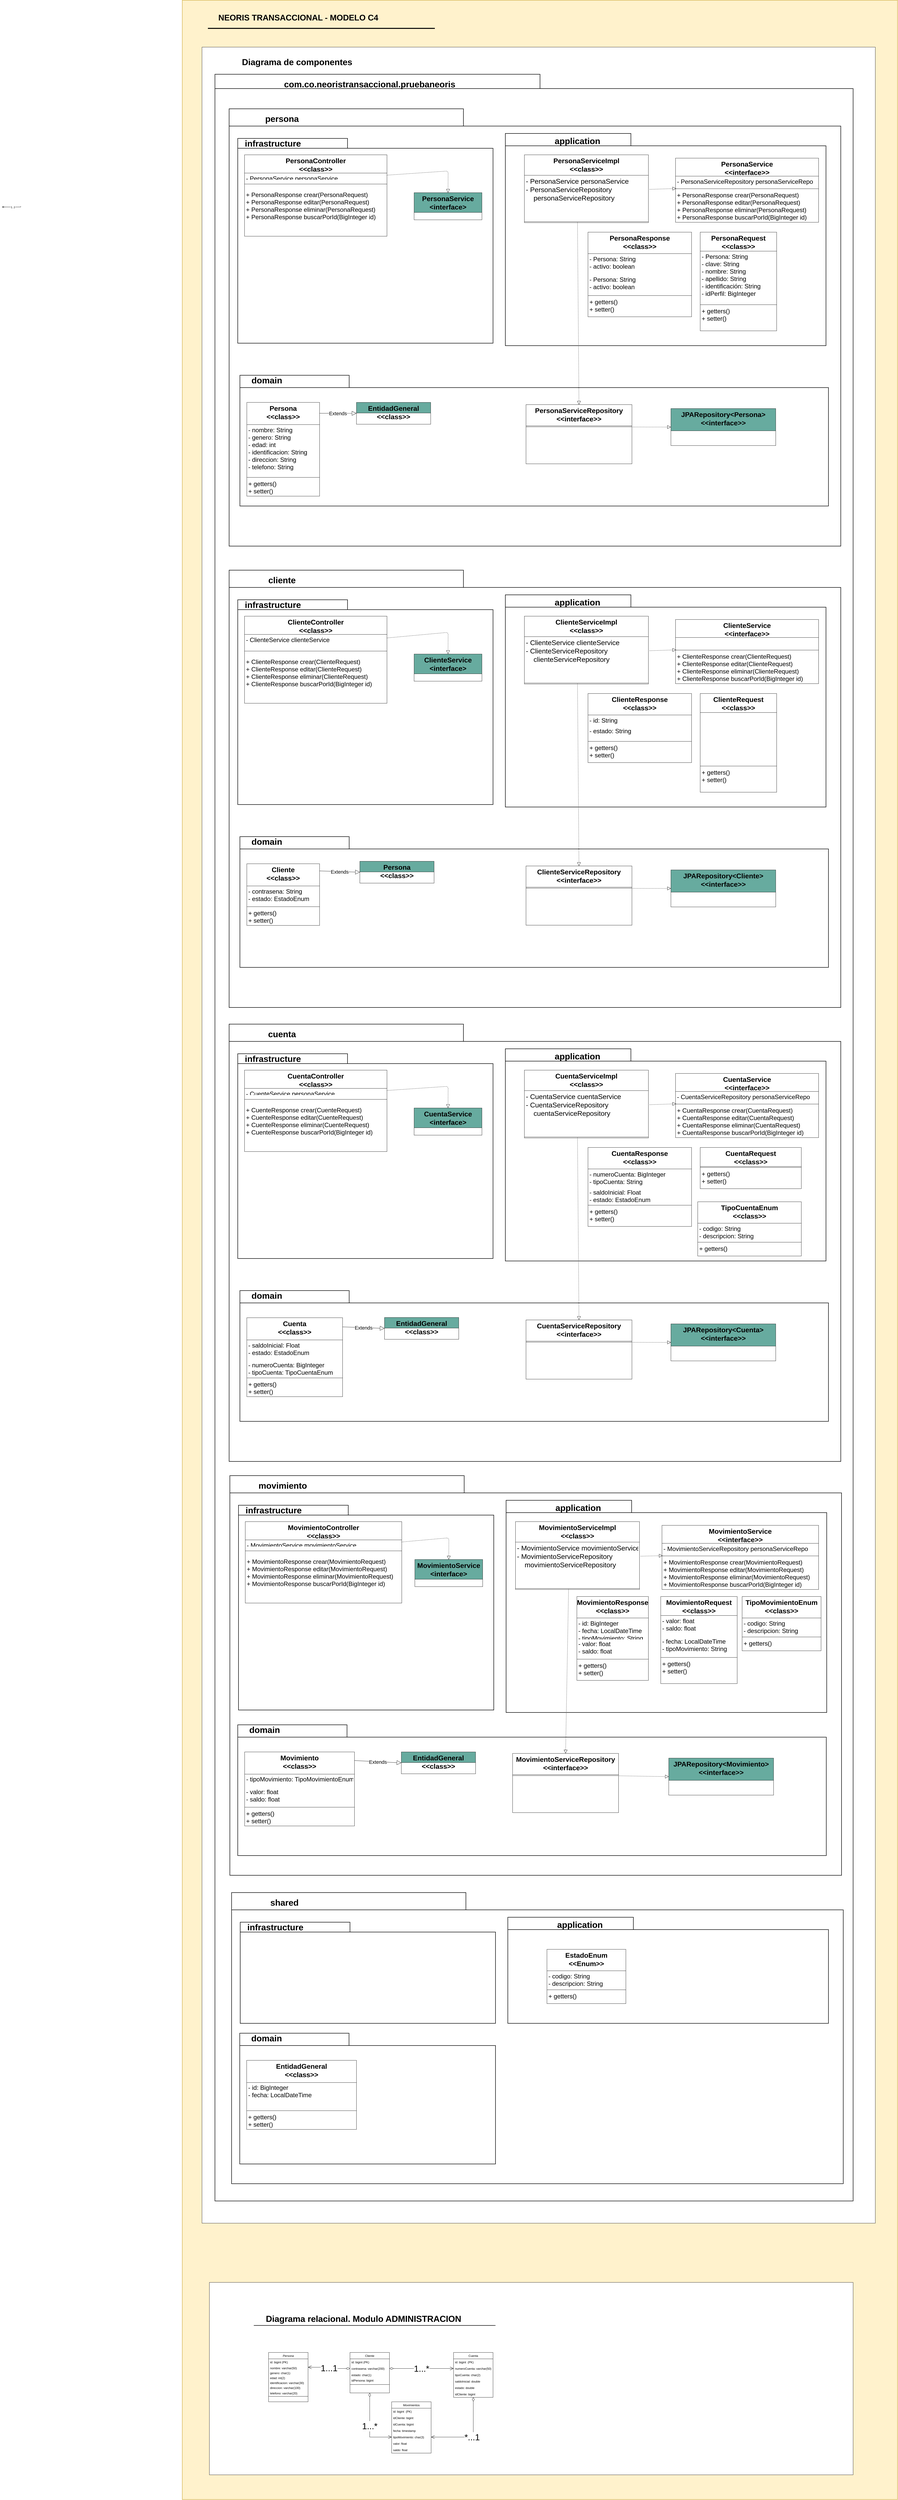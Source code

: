 <mxfile version="20.0.3" type="device"><diagram id="OuvQNcuEiqJ14EzPTbDE" name="Page-1"><mxGraphModel dx="914" dy="1326" grid="1" gridSize="10" guides="1" tooltips="1" connect="1" arrows="1" fold="1" page="1" pageScale="1" pageWidth="1169" pageHeight="827" math="0" shadow="0"><root><mxCell id="0"/><mxCell id="1" parent="0"/><mxCell id="dPC2wrgCE2iMQv2kWjjt-34" value="" style="rounded=0;whiteSpace=wrap;html=1;fillColor=#fff2cc;strokeColor=#d6b656;strokeWidth=2;fontSize=14;" vertex="1" parent="1"><mxGeometry x="1010" y="-560" width="2900" height="10130" as="geometry"/></mxCell><mxCell id="dPC2wrgCE2iMQv2kWjjt-35" value="NEORIS TRANSACCIONAL - MODELO C4" style="text;strokeColor=none;fillColor=none;html=1;fontSize=33;fontStyle=1;verticalAlign=middle;align=center;strokeWidth=5;" vertex="1" parent="1"><mxGeometry x="1100" y="-510" width="759" height="40" as="geometry"/></mxCell><mxCell id="dPC2wrgCE2iMQv2kWjjt-36" value="" style="line;strokeWidth=4;fillColor=none;align=left;verticalAlign=middle;spacingTop=-1;spacingLeft=3;spacingRight=3;rotatable=0;labelPosition=right;points=[];portConstraint=eastwest;fontSize=14;" vertex="1" parent="1"><mxGeometry x="1114" y="-450" width="920" height="8" as="geometry"/></mxCell><mxCell id="dPC2wrgCE2iMQv2kWjjt-37" value="" style="rounded=0;whiteSpace=wrap;html=1;" vertex="1" parent="1"><mxGeometry x="1090" y="-370" width="2730" height="8820" as="geometry"/></mxCell><mxCell id="dPC2wrgCE2iMQv2kWjjt-38" value="Diagrama de componentes&amp;nbsp;" style="text;strokeColor=none;fillColor=none;html=1;fontSize=35;fontStyle=1;verticalAlign=middle;align=center;" vertex="1" parent="1"><mxGeometry x="1149" y="-330" width="661" height="40" as="geometry"/></mxCell><mxCell id="dPC2wrgCE2iMQv2kWjjt-39" value="" style="shape=folder;tabWidth=1318;tabHeight=58;tabPosition=left;strokeWidth=2;html=1;whiteSpace=wrap;align=center;" vertex="1" parent="1"><mxGeometry x="1142.5" y="-260" width="2587.5" height="8620" as="geometry"/></mxCell><mxCell id="dPC2wrgCE2iMQv2kWjjt-40" value="" style="shape=folder;tabWidth=950;tabHeight=70;tabPosition=left;strokeWidth=2;html=1;whiteSpace=wrap;align=center;" vertex="1" parent="1"><mxGeometry x="1200" y="-120" width="2480" height="1772.5" as="geometry"/></mxCell><mxCell id="dPC2wrgCE2iMQv2kWjjt-41" value="&lt;b style=&quot;font-size: 35px;&quot;&gt;&lt;font style=&quot;font-size: 35px;&quot;&gt;com.&lt;/font&gt;&lt;/b&gt;&lt;font style=&quot;font-size: 35px;&quot;&gt;&lt;b style=&quot;font-size: 35px;&quot;&gt;co.neoristransaccional.&lt;/b&gt;&lt;span style=&quot;font-size: 35px;&quot;&gt;&lt;b style=&quot;font-size: 35px;&quot;&gt;pruebaneoris&lt;/b&gt;&lt;/span&gt;&lt;/font&gt;" style="text;html=1;strokeColor=none;fillColor=none;align=center;verticalAlign=middle;whiteSpace=wrap;rounded=0;fontSize=35;" vertex="1" parent="1"><mxGeometry x="1156.88" y="-230" width="1226.25" height="20" as="geometry"/></mxCell><mxCell id="dPC2wrgCE2iMQv2kWjjt-42" value="" style="shape=folder;tabWidth=445;tabHeight=40;tabPosition=left;strokeWidth=2;html=1;whiteSpace=wrap;align=center;" vertex="1" parent="1"><mxGeometry x="1235" width="1035" height="830" as="geometry"/></mxCell><mxCell id="dPC2wrgCE2iMQv2kWjjt-43" value="&lt;b style=&quot;font-size: 35px;&quot;&gt;&lt;font style=&quot;font-size: 35px;&quot;&gt;infrastructure&lt;/font&gt;&lt;/b&gt;" style="text;html=1;strokeColor=none;fillColor=none;align=center;verticalAlign=middle;whiteSpace=wrap;rounded=0;fontSize=35;" vertex="1" parent="1"><mxGeometry x="1275" y="10" width="205" height="20" as="geometry"/></mxCell><mxCell id="dPC2wrgCE2iMQv2kWjjt-44" value="" style="shape=folder;tabWidth=443;tabHeight=50;tabPosition=left;strokeWidth=2;html=1;whiteSpace=wrap;align=center;" vertex="1" parent="1"><mxGeometry x="1243.75" y="960" width="2386.25" height="530" as="geometry"/></mxCell><mxCell id="dPC2wrgCE2iMQv2kWjjt-45" value="&lt;b style=&quot;font-size: 35px;&quot;&gt;&lt;font style=&quot;font-size: 35px;&quot;&gt;domain&lt;/font&gt;&lt;/b&gt;" style="text;html=1;strokeColor=none;fillColor=none;align=center;verticalAlign=middle;whiteSpace=wrap;rounded=0;fontSize=35;" vertex="1" parent="1"><mxGeometry x="1268.75" y="970" width="167.5" height="20" as="geometry"/></mxCell><mxCell id="dPC2wrgCE2iMQv2kWjjt-46" value="" style="shape=folder;tabWidth=509;tabHeight=50;tabPosition=left;strokeWidth=2;html=1;whiteSpace=wrap;align=center;" vertex="1" parent="1"><mxGeometry x="2320" y="-20" width="1300" height="860" as="geometry"/></mxCell><mxCell id="dPC2wrgCE2iMQv2kWjjt-47" value="&lt;b style=&quot;font-size: 35px;&quot;&gt;&lt;font style=&quot;font-size: 35px;&quot;&gt;application&lt;/font&gt;&lt;/b&gt;" style="text;html=1;strokeColor=none;fillColor=none;align=center;verticalAlign=middle;whiteSpace=wrap;rounded=0;fontSize=35;" vertex="1" parent="1"><mxGeometry x="2570" width="85" height="20" as="geometry"/></mxCell><mxCell id="dPC2wrgCE2iMQv2kWjjt-50" value="PersonaController&#10;&lt;&lt;class&gt;&gt;" style="swimlane;fontStyle=1;align=center;verticalAlign=top;childLayout=stackLayout;horizontal=1;startSize=74;horizontalStack=0;resizeParent=1;resizeParentMax=0;resizeLast=0;collapsible=1;marginBottom=0;fontSize=28;" vertex="1" parent="1"><mxGeometry x="1262.5" y="66.5" width="577.5" height="330" as="geometry"/></mxCell><mxCell id="dPC2wrgCE2iMQv2kWjjt-51" value="- PersonaService personaService" style="text;strokeColor=none;fillColor=none;align=left;verticalAlign=top;spacingLeft=4;spacingRight=4;overflow=hidden;rotatable=0;points=[[0,0.5],[1,0.5]];portConstraint=eastwest;fontSize=25;" vertex="1" parent="dPC2wrgCE2iMQv2kWjjt-50"><mxGeometry y="74" width="577.5" height="23" as="geometry"/></mxCell><mxCell id="dPC2wrgCE2iMQv2kWjjt-52" value="" style="line;strokeWidth=1;fillColor=none;align=left;verticalAlign=middle;spacingTop=-1;spacingLeft=3;spacingRight=3;rotatable=0;labelPosition=right;points=[];portConstraint=eastwest;" vertex="1" parent="dPC2wrgCE2iMQv2kWjjt-50"><mxGeometry y="97" width="577.5" height="43" as="geometry"/></mxCell><mxCell id="dPC2wrgCE2iMQv2kWjjt-53" value="+ PersonaResponse crear(PersonaRequest)&#10;+ PersonaResponse editar(PersonaRequest)&#10;+ PersonaResponse eliminar(PersonaRequest)&#10;+ PersonaResponse buscarPorId(BigInteger id)" style="text;strokeColor=none;fillColor=none;align=left;verticalAlign=top;spacingLeft=4;spacingRight=4;overflow=hidden;rotatable=0;points=[[0,0.5],[1,0.5]];portConstraint=eastwest;fontSize=25;" vertex="1" parent="dPC2wrgCE2iMQv2kWjjt-50"><mxGeometry y="140" width="577.5" height="190" as="geometry"/></mxCell><mxCell id="dPC2wrgCE2iMQv2kWjjt-54" value="PersonaService&#10;&lt;interface&gt;" style="swimlane;fontStyle=1;align=center;verticalAlign=top;childLayout=stackLayout;horizontal=1;startSize=80;horizontalStack=0;resizeParent=1;resizeParentMax=0;resizeLast=0;collapsible=1;marginBottom=0;fillColor=#67AB9F;fontSize=28;" vertex="1" parent="1"><mxGeometry x="1950" y="220" width="275" height="110" as="geometry"/></mxCell><mxCell id="dPC2wrgCE2iMQv2kWjjt-55" value="Extends" style="endArrow=block;endSize=16;endFill=0;html=1;entryX=0;entryY=0.5;entryDx=0;entryDy=0;startArrow=none;exitX=0.998;exitY=0.116;exitDx=0;exitDy=0;exitPerimeter=0;fontSize=20;" edge="1" parent="1" source="dPC2wrgCE2iMQv2kWjjt-70" target="dPC2wrgCE2iMQv2kWjjt-76"><mxGeometry width="160" relative="1" as="geometry"><mxPoint x="1454.81" y="1125.532" as="sourcePoint"/><mxPoint x="1566.75" y="1105.25" as="targetPoint"/></mxGeometry></mxCell><mxCell id="dPC2wrgCE2iMQv2kWjjt-56" value="PersonaServiceImpl&#10;&lt;&lt;class&gt;&gt;" style="swimlane;fontStyle=1;align=center;verticalAlign=top;childLayout=stackLayout;horizontal=1;startSize=83;horizontalStack=0;resizeParent=1;resizeParentMax=0;resizeLast=0;collapsible=1;marginBottom=0;fillColor=#FFFFFF;fontSize=28;" vertex="1" parent="1"><mxGeometry x="2397.25" y="66.5" width="502.75" height="275" as="geometry"/></mxCell><mxCell id="dPC2wrgCE2iMQv2kWjjt-57" value="- PersonaService personaService&#10;- PersonaServiceRepository &#10;    personaServiceRepository" style="text;strokeColor=none;fillColor=none;align=left;verticalAlign=top;spacingLeft=4;spacingRight=4;overflow=hidden;rotatable=0;points=[[0,0.5],[1,0.5]];portConstraint=eastwest;fontSize=28;" vertex="1" parent="dPC2wrgCE2iMQv2kWjjt-56"><mxGeometry y="83" width="502.75" height="184" as="geometry"/></mxCell><mxCell id="dPC2wrgCE2iMQv2kWjjt-58" value="" style="line;strokeWidth=1;fillColor=none;align=left;verticalAlign=middle;spacingTop=-1;spacingLeft=3;spacingRight=3;rotatable=0;labelPosition=right;points=[];portConstraint=eastwest;" vertex="1" parent="dPC2wrgCE2iMQv2kWjjt-56"><mxGeometry y="267" width="502.75" height="8" as="geometry"/></mxCell><mxCell id="dPC2wrgCE2iMQv2kWjjt-59" value="PersonaServiceRepository&#10;&lt;&lt;interface&gt;&gt;" style="swimlane;fontStyle=1;align=center;verticalAlign=top;childLayout=stackLayout;horizontal=1;startSize=86;horizontalStack=0;resizeParent=1;resizeParentMax=0;resizeLast=0;collapsible=1;marginBottom=0;fillColor=#FFFFFF;fontSize=28;" vertex="1" parent="1"><mxGeometry x="2403.75" y="1079" width="429.5" height="240" as="geometry"/></mxCell><mxCell id="dPC2wrgCE2iMQv2kWjjt-60" value="" style="line;strokeWidth=1;fillColor=none;align=left;verticalAlign=middle;spacingTop=-1;spacingLeft=3;spacingRight=3;rotatable=0;labelPosition=right;points=[];portConstraint=eastwest;" vertex="1" parent="dPC2wrgCE2iMQv2kWjjt-59"><mxGeometry y="86" width="429.5" height="8" as="geometry"/></mxCell><mxCell id="dPC2wrgCE2iMQv2kWjjt-61" value=" " style="text;strokeColor=none;fillColor=none;align=left;verticalAlign=top;spacingLeft=4;spacingRight=4;overflow=hidden;rotatable=0;points=[[0,0.5],[1,0.5]];portConstraint=eastwest;fontSize=25;" vertex="1" parent="dPC2wrgCE2iMQv2kWjjt-59"><mxGeometry y="94" width="429.5" height="146" as="geometry"/></mxCell><mxCell id="dPC2wrgCE2iMQv2kWjjt-62" value="JPARepository&lt;Persona&gt;&#10;&lt;&lt;interface&gt;&gt;" style="swimlane;fontStyle=1;align=center;verticalAlign=top;childLayout=stackLayout;horizontal=1;startSize=90;horizontalStack=0;resizeParent=1;resizeParentMax=0;resizeLast=0;collapsible=1;marginBottom=0;fillColor=#67AB9F;fontSize=28;" vertex="1" parent="1"><mxGeometry x="2991.25" y="1095" width="425" height="150" as="geometry"/></mxCell><mxCell id="dPC2wrgCE2iMQv2kWjjt-63" value="&lt;span style=&quot;font-size: 35px;&quot;&gt;&lt;b style=&quot;font-size: 35px;&quot;&gt;persona&lt;/b&gt;&lt;/span&gt;" style="text;html=1;strokeColor=none;fillColor=none;align=center;verticalAlign=middle;whiteSpace=wrap;rounded=0;fontSize=35;" vertex="1" parent="1"><mxGeometry x="1252.5" y="-90" width="322.5" height="20" as="geometry"/></mxCell><mxCell id="dPC2wrgCE2iMQv2kWjjt-64" value="" style="endArrow=block;dashed=1;endFill=0;endSize=12;html=1;exitX=1.01;exitY=0.31;exitDx=0;exitDy=0;entryX=0.004;entryY=1.064;entryDx=0;entryDy=0;exitPerimeter=0;entryPerimeter=0;" edge="1" parent="1" source="dPC2wrgCE2iMQv2kWjjt-57" target="dPC2wrgCE2iMQv2kWjjt-66"><mxGeometry width="160" relative="1" as="geometry"><mxPoint x="2951.25" y="310" as="sourcePoint"/><mxPoint x="2941.25" y="280" as="targetPoint"/></mxGeometry></mxCell><mxCell id="dPC2wrgCE2iMQv2kWjjt-65" value="PersonaService&#10;&lt;&lt;interface&gt;&gt;" style="swimlane;fontStyle=1;align=center;verticalAlign=top;childLayout=stackLayout;horizontal=1;startSize=73;horizontalStack=0;resizeParent=1;resizeParentMax=0;resizeLast=0;collapsible=1;marginBottom=0;fillColor=#FFFFFF;fontSize=28;" vertex="1" parent="1"><mxGeometry x="3010" y="80" width="580" height="260" as="geometry"/></mxCell><mxCell id="dPC2wrgCE2iMQv2kWjjt-66" value="- PersonaServiceRepository personaServiceRepo" style="text;strokeColor=none;fillColor=none;align=left;verticalAlign=top;spacingLeft=4;spacingRight=4;overflow=hidden;rotatable=0;points=[[0,0.5],[1,0.5]];portConstraint=eastwest;fontSize=25;" vertex="1" parent="dPC2wrgCE2iMQv2kWjjt-65"><mxGeometry y="73" width="580" height="47" as="geometry"/></mxCell><mxCell id="dPC2wrgCE2iMQv2kWjjt-67" value="" style="line;strokeWidth=1;fillColor=none;align=left;verticalAlign=middle;spacingTop=-1;spacingLeft=3;spacingRight=3;rotatable=0;labelPosition=right;points=[];portConstraint=eastwest;" vertex="1" parent="dPC2wrgCE2iMQv2kWjjt-65"><mxGeometry y="120" width="580" height="8" as="geometry"/></mxCell><mxCell id="dPC2wrgCE2iMQv2kWjjt-68" value="+ PersonaResponse crear(PersonaRequest)&#10;+ PersonaResponse editar(PersonaRequest)&#10;+ PersonaResponse eliminar(PersonaRequest)&#10;+ PersonaResponse buscarPorId(BigInteger id)" style="text;strokeColor=none;fillColor=none;align=left;verticalAlign=top;spacingLeft=4;spacingRight=4;overflow=hidden;rotatable=0;points=[[0,0.5],[1,0.5]];portConstraint=eastwest;fontSize=25;" vertex="1" parent="dPC2wrgCE2iMQv2kWjjt-65"><mxGeometry y="128" width="580" height="132" as="geometry"/></mxCell><mxCell id="dPC2wrgCE2iMQv2kWjjt-69" value="" style="endArrow=block;dashed=1;endFill=0;endSize=12;html=1;exitX=1.008;exitY=0.378;exitDx=0;exitDy=0;entryX=0;entryY=0.5;entryDx=0;entryDy=0;exitPerimeter=0;" edge="1" parent="1" source="dPC2wrgCE2iMQv2kWjjt-59" target="dPC2wrgCE2iMQv2kWjjt-62"><mxGeometry width="160" relative="1" as="geometry"><mxPoint x="2826.75" y="1145" as="sourcePoint"/><mxPoint x="2941.75" y="1111.88" as="targetPoint"/></mxGeometry></mxCell><mxCell id="dPC2wrgCE2iMQv2kWjjt-70" value="Persona&#10;&lt;&lt;class&gt;&gt;" style="swimlane;fontStyle=1;align=center;verticalAlign=top;childLayout=stackLayout;horizontal=1;startSize=90;horizontalStack=0;resizeParent=1;resizeParentMax=0;resizeLast=0;collapsible=1;marginBottom=0;fillColor=#FFFFFF;fontSize=28;" vertex="1" parent="1"><mxGeometry x="1271.75" y="1070" width="295" height="380" as="geometry"/></mxCell><mxCell id="dPC2wrgCE2iMQv2kWjjt-71" value="- nombre: String&#10;- genero: String&#10;- edad: int&#10;- identificacion: String&#10;- direccion: String&#10;- telefono: String" style="text;strokeColor=none;fillColor=none;align=left;verticalAlign=top;spacingLeft=4;spacingRight=4;overflow=hidden;rotatable=0;points=[[0,0.5],[1,0.5]];portConstraint=eastwest;fontSize=25;" vertex="1" parent="dPC2wrgCE2iMQv2kWjjt-70"><mxGeometry y="90" width="295" height="210" as="geometry"/></mxCell><mxCell id="dPC2wrgCE2iMQv2kWjjt-72" value="" style="line;strokeWidth=1;fillColor=none;align=left;verticalAlign=middle;spacingTop=-1;spacingLeft=3;spacingRight=3;rotatable=0;labelPosition=right;points=[];portConstraint=eastwest;" vertex="1" parent="dPC2wrgCE2iMQv2kWjjt-70"><mxGeometry y="300" width="295" height="8" as="geometry"/></mxCell><mxCell id="dPC2wrgCE2iMQv2kWjjt-73" value="+ getters()&#10;+ setter()" style="text;strokeColor=none;fillColor=none;align=left;verticalAlign=top;spacingLeft=4;spacingRight=4;overflow=hidden;rotatable=0;points=[[0,0.5],[1,0.5]];portConstraint=eastwest;fontSize=25;" vertex="1" parent="dPC2wrgCE2iMQv2kWjjt-70"><mxGeometry y="308" width="295" height="72" as="geometry"/></mxCell><mxCell id="dPC2wrgCE2iMQv2kWjjt-74" value="" style="endArrow=block;dashed=1;endFill=0;endSize=12;html=1;exitX=1;exitY=0.25;exitDx=0;exitDy=0;entryX=0.5;entryY=0;entryDx=0;entryDy=0;" edge="1" parent="1" source="dPC2wrgCE2iMQv2kWjjt-50" target="dPC2wrgCE2iMQv2kWjjt-54"><mxGeometry width="160" relative="1" as="geometry"><mxPoint x="2312.5" y="267.75" as="sourcePoint"/><mxPoint x="1542.5" y="260.5" as="targetPoint"/><Array as="points"><mxPoint x="2088" y="132"/></Array></mxGeometry></mxCell><mxCell id="dPC2wrgCE2iMQv2kWjjt-75" value="" style="endArrow=block;dashed=1;endFill=0;endSize=12;html=1;entryX=0.5;entryY=0;entryDx=0;entryDy=0;exitX=0.428;exitY=0.812;exitDx=0;exitDy=0;exitPerimeter=0;" edge="1" parent="1" source="dPC2wrgCE2iMQv2kWjjt-58" target="dPC2wrgCE2iMQv2kWjjt-59"><mxGeometry width="160" relative="1" as="geometry"><mxPoint x="2630" y="370" as="sourcePoint"/><mxPoint x="2701.25" y="520" as="targetPoint"/></mxGeometry></mxCell><mxCell id="dPC2wrgCE2iMQv2kWjjt-76" value="EntidadGeneral&#10;&lt;&lt;class&gt;&gt;" style="swimlane;fontStyle=1;align=center;verticalAlign=top;childLayout=stackLayout;horizontal=1;startSize=43;horizontalStack=0;resizeParent=1;resizeParentMax=0;resizeLast=0;collapsible=1;marginBottom=0;fillColor=#67AB9F;fontSize=28;" vertex="1" parent="1"><mxGeometry x="1716.25" y="1070" width="301" height="88.5" as="geometry"/></mxCell><mxCell id="dPC2wrgCE2iMQv2kWjjt-79" value="PersonaResponse &#10;&lt;&lt;class&gt;&gt;" style="swimlane;fontStyle=1;align=center;verticalAlign=top;childLayout=stackLayout;horizontal=1;startSize=87;horizontalStack=0;resizeParent=1;resizeParentMax=0;resizeLast=0;collapsible=1;marginBottom=0;fillColor=#FFFFFF;fontSize=28;" vertex="1" parent="1"><mxGeometry x="2655" y="380" width="420" height="343" as="geometry"/></mxCell><mxCell id="dPC2wrgCE2iMQv2kWjjt-236" value="- Persona: String &#10;- activo: boolean " style="text;strokeColor=none;fillColor=none;align=left;verticalAlign=top;spacingLeft=4;spacingRight=4;overflow=hidden;rotatable=0;points=[[0,0.5],[1,0.5]];portConstraint=eastwest;fontSize=25;" vertex="1" parent="dPC2wrgCE2iMQv2kWjjt-79"><mxGeometry y="87" width="420" height="83" as="geometry"/></mxCell><mxCell id="dPC2wrgCE2iMQv2kWjjt-80" value="- Persona: String &#10;- activo: boolean " style="text;strokeColor=none;fillColor=none;align=left;verticalAlign=top;spacingLeft=4;spacingRight=4;overflow=hidden;rotatable=0;points=[[0,0.5],[1,0.5]];portConstraint=eastwest;fontSize=25;" vertex="1" parent="dPC2wrgCE2iMQv2kWjjt-79"><mxGeometry y="170" width="420" height="83" as="geometry"/></mxCell><mxCell id="dPC2wrgCE2iMQv2kWjjt-81" value="" style="line;strokeWidth=1;fillColor=none;align=left;verticalAlign=middle;spacingTop=-1;spacingLeft=3;spacingRight=3;rotatable=0;labelPosition=right;points=[];portConstraint=eastwest;" vertex="1" parent="dPC2wrgCE2iMQv2kWjjt-79"><mxGeometry y="253" width="420" height="8" as="geometry"/></mxCell><mxCell id="dPC2wrgCE2iMQv2kWjjt-82" value="+ getters()&#10;+ setter()" style="text;strokeColor=none;fillColor=none;align=left;verticalAlign=top;spacingLeft=4;spacingRight=4;overflow=hidden;rotatable=0;points=[[0,0.5],[1,0.5]];portConstraint=eastwest;fontSize=25;" vertex="1" parent="dPC2wrgCE2iMQv2kWjjt-79"><mxGeometry y="261" width="420" height="82" as="geometry"/></mxCell><mxCell id="dPC2wrgCE2iMQv2kWjjt-83" value="PersonaRequest&#10;&lt;&lt;class&gt;&gt;" style="swimlane;fontStyle=1;align=center;verticalAlign=top;childLayout=stackLayout;horizontal=1;startSize=77;horizontalStack=0;resizeParent=1;resizeParentMax=0;resizeLast=0;collapsible=1;marginBottom=0;fillColor=#FFFFFF;fontSize=28;" vertex="1" parent="1"><mxGeometry x="3110" y="380" width="310" height="400" as="geometry"/></mxCell><mxCell id="dPC2wrgCE2iMQv2kWjjt-84" value="- Persona: String&#10;- clave: String&#10;- nombre: String&#10;- apellido: String&#10;- identificación: String&#10;- idPerfil: BigInteger" style="text;strokeColor=none;fillColor=none;align=left;verticalAlign=top;spacingLeft=4;spacingRight=4;overflow=hidden;rotatable=0;points=[[0,0.5],[1,0.5]];portConstraint=eastwest;fontSize=25;" vertex="1" parent="dPC2wrgCE2iMQv2kWjjt-83"><mxGeometry y="77" width="310" height="213" as="geometry"/></mxCell><mxCell id="dPC2wrgCE2iMQv2kWjjt-85" value="" style="line;strokeWidth=1;fillColor=none;align=left;verticalAlign=middle;spacingTop=-1;spacingLeft=3;spacingRight=3;rotatable=0;labelPosition=right;points=[];portConstraint=eastwest;" vertex="1" parent="dPC2wrgCE2iMQv2kWjjt-83"><mxGeometry y="290" width="310" height="8" as="geometry"/></mxCell><mxCell id="dPC2wrgCE2iMQv2kWjjt-86" value="+ getters()&#10;+ setter()" style="text;strokeColor=none;fillColor=none;align=left;verticalAlign=top;spacingLeft=4;spacingRight=4;overflow=hidden;rotatable=0;points=[[0,0.5],[1,0.5]];portConstraint=eastwest;fontSize=25;" vertex="1" parent="dPC2wrgCE2iMQv2kWjjt-83"><mxGeometry y="298" width="310" height="102" as="geometry"/></mxCell><mxCell id="dPC2wrgCE2iMQv2kWjjt-98" value="" style="rounded=0;whiteSpace=wrap;html=1;" vertex="1" parent="1"><mxGeometry x="1120" y="8690" width="2610" height="780" as="geometry"/></mxCell><mxCell id="dPC2wrgCE2iMQv2kWjjt-24" value="Diagrama relacional. Modulo ADMINISTRACION" style="text;html=1;resizable=0;points=[];autosize=1;align=left;verticalAlign=top;spacingTop=-4;fontSize=35;fontStyle=1" vertex="1" parent="1"><mxGeometry x="1346.5" y="8814" width="820" height="50" as="geometry"/></mxCell><mxCell id="dPC2wrgCE2iMQv2kWjjt-25" value="" style="line;strokeWidth=2;html=1;fontSize=14;" vertex="1" parent="1"><mxGeometry x="1300" y="8859.5" width="980" height="10" as="geometry"/></mxCell><mxCell id="dPC2wrgCE2iMQv2kWjjt-1" value="Persona" style="swimlane;fontStyle=2;align=center;verticalAlign=top;childLayout=stackLayout;horizontal=1;startSize=26;horizontalStack=0;resizeParent=1;resizeLast=0;collapsible=1;marginBottom=0;rounded=0;shadow=0;strokeWidth=1;" vertex="1" parent="1"><mxGeometry x="1360" y="8974" width="160" height="200" as="geometry"><mxRectangle x="230" y="140" width="160" height="26" as="alternateBounds"/></mxGeometry></mxCell><mxCell id="dPC2wrgCE2iMQv2kWjjt-2" value="id: bigint (PK)" style="text;align=left;verticalAlign=top;spacingLeft=4;spacingRight=4;overflow=hidden;rotatable=0;points=[[0,0.5],[1,0.5]];portConstraint=eastwest;" vertex="1" parent="dPC2wrgCE2iMQv2kWjjt-1"><mxGeometry y="26" width="160" height="24" as="geometry"/></mxCell><mxCell id="dPC2wrgCE2iMQv2kWjjt-3" value="nombre: varchar(50)" style="text;align=left;verticalAlign=top;spacingLeft=4;spacingRight=4;overflow=hidden;rotatable=0;points=[[0,0.5],[1,0.5]];portConstraint=eastwest;rounded=0;shadow=0;html=0;" vertex="1" parent="dPC2wrgCE2iMQv2kWjjt-1"><mxGeometry y="50" width="160" height="20" as="geometry"/></mxCell><mxCell id="dPC2wrgCE2iMQv2kWjjt-4" value="genero: char(1)" style="text;align=left;verticalAlign=top;spacingLeft=4;spacingRight=4;overflow=hidden;rotatable=0;points=[[0,0.5],[1,0.5]];portConstraint=eastwest;rounded=0;shadow=0;html=0;" vertex="1" parent="dPC2wrgCE2iMQv2kWjjt-1"><mxGeometry y="70" width="160" height="20" as="geometry"/></mxCell><mxCell id="dPC2wrgCE2iMQv2kWjjt-5" value="edad: int(2)" style="text;align=left;verticalAlign=top;spacingLeft=4;spacingRight=4;overflow=hidden;rotatable=0;points=[[0,0.5],[1,0.5]];portConstraint=eastwest;rounded=0;shadow=0;html=0;" vertex="1" parent="dPC2wrgCE2iMQv2kWjjt-1"><mxGeometry y="90" width="160" height="20" as="geometry"/></mxCell><mxCell id="dPC2wrgCE2iMQv2kWjjt-6" value="identificacion: varchar(30)" style="text;align=left;verticalAlign=top;spacingLeft=4;spacingRight=4;overflow=hidden;rotatable=0;points=[[0,0.5],[1,0.5]];portConstraint=eastwest;rounded=0;shadow=0;html=0;" vertex="1" parent="dPC2wrgCE2iMQv2kWjjt-1"><mxGeometry y="110" width="160" height="20" as="geometry"/></mxCell><mxCell id="dPC2wrgCE2iMQv2kWjjt-7" value="direccion: varchar(100)" style="text;align=left;verticalAlign=top;spacingLeft=4;spacingRight=4;overflow=hidden;rotatable=0;points=[[0,0.5],[1,0.5]];portConstraint=eastwest;rounded=0;shadow=0;html=0;" vertex="1" parent="dPC2wrgCE2iMQv2kWjjt-1"><mxGeometry y="130" width="160" height="22" as="geometry"/></mxCell><mxCell id="dPC2wrgCE2iMQv2kWjjt-8" value="telefono: varchar(20)" style="text;align=left;verticalAlign=top;spacingLeft=4;spacingRight=4;overflow=hidden;rotatable=0;points=[[0,0.5],[1,0.5]];portConstraint=eastwest;rounded=0;shadow=0;html=0;" vertex="1" parent="dPC2wrgCE2iMQv2kWjjt-1"><mxGeometry y="152" width="160" height="22" as="geometry"/></mxCell><mxCell id="dPC2wrgCE2iMQv2kWjjt-9" value="" style="line;html=1;strokeWidth=1;align=left;verticalAlign=middle;spacingTop=-1;spacingLeft=3;spacingRight=3;rotatable=0;labelPosition=right;points=[];portConstraint=eastwest;" vertex="1" parent="dPC2wrgCE2iMQv2kWjjt-1"><mxGeometry y="174" width="160" height="8" as="geometry"/></mxCell><mxCell id="dPC2wrgCE2iMQv2kWjjt-10" value="Cliente" style="swimlane;fontStyle=0;align=center;verticalAlign=top;childLayout=stackLayout;horizontal=1;startSize=26;horizontalStack=0;resizeParent=1;resizeLast=0;collapsible=1;marginBottom=0;rounded=0;shadow=0;strokeWidth=1;" vertex="1" parent="1"><mxGeometry x="1690" y="8974" width="160" height="164" as="geometry"><mxRectangle x="550" y="140" width="160" height="26" as="alternateBounds"/></mxGeometry></mxCell><mxCell id="dPC2wrgCE2iMQv2kWjjt-11" value="id: bigint (PK)" style="text;align=left;verticalAlign=top;spacingLeft=4;spacingRight=4;overflow=hidden;rotatable=0;points=[[0,0.5],[1,0.5]];portConstraint=eastwest;" vertex="1" parent="dPC2wrgCE2iMQv2kWjjt-10"><mxGeometry y="26" width="160" height="26" as="geometry"/></mxCell><mxCell id="dPC2wrgCE2iMQv2kWjjt-12" value="contrasena: varchar(200)" style="text;align=left;verticalAlign=top;spacingLeft=4;spacingRight=4;overflow=hidden;rotatable=0;points=[[0,0.5],[1,0.5]];portConstraint=eastwest;rounded=0;shadow=0;html=0;" vertex="1" parent="dPC2wrgCE2iMQv2kWjjt-10"><mxGeometry y="52" width="160" height="26" as="geometry"/></mxCell><mxCell id="dPC2wrgCE2iMQv2kWjjt-13" value="estado: char(1)" style="text;align=left;verticalAlign=top;spacingLeft=4;spacingRight=4;overflow=hidden;rotatable=0;points=[[0,0.5],[1,0.5]];portConstraint=eastwest;rounded=0;shadow=0;html=0;" vertex="1" parent="dPC2wrgCE2iMQv2kWjjt-10"><mxGeometry y="78" width="160" height="22" as="geometry"/></mxCell><mxCell id="dPC2wrgCE2iMQv2kWjjt-599" value="idPersona: bigint " style="text;align=left;verticalAlign=top;spacingLeft=4;spacingRight=4;overflow=hidden;rotatable=0;points=[[0,0.5],[1,0.5]];portConstraint=eastwest;rounded=0;shadow=0;html=0;" vertex="1" parent="dPC2wrgCE2iMQv2kWjjt-10"><mxGeometry y="100" width="160" height="26" as="geometry"/></mxCell><mxCell id="dPC2wrgCE2iMQv2kWjjt-14" value="" style="line;html=1;strokeWidth=1;align=left;verticalAlign=middle;spacingTop=-1;spacingLeft=3;spacingRight=3;rotatable=0;labelPosition=right;points=[];portConstraint=eastwest;" vertex="1" parent="dPC2wrgCE2iMQv2kWjjt-10"><mxGeometry y="126" width="160" height="8" as="geometry"/></mxCell><mxCell id="dPC2wrgCE2iMQv2kWjjt-17" value="Cuenta" style="swimlane;fontStyle=0;align=center;verticalAlign=top;childLayout=stackLayout;horizontal=1;startSize=26;horizontalStack=0;resizeParent=1;resizeLast=0;collapsible=1;marginBottom=0;rounded=0;shadow=0;strokeWidth=1;" vertex="1" parent="1"><mxGeometry x="2110" y="8974" width="160" height="182" as="geometry"><mxRectangle x="550" y="140" width="160" height="26" as="alternateBounds"/></mxGeometry></mxCell><mxCell id="dPC2wrgCE2iMQv2kWjjt-18" value="id: bigint  (PK)" style="text;align=left;verticalAlign=top;spacingLeft=4;spacingRight=4;overflow=hidden;rotatable=0;points=[[0,0.5],[1,0.5]];portConstraint=eastwest;" vertex="1" parent="dPC2wrgCE2iMQv2kWjjt-17"><mxGeometry y="26" width="160" height="26" as="geometry"/></mxCell><mxCell id="dPC2wrgCE2iMQv2kWjjt-19" value="numeroCuenta: varchar(50)" style="text;align=left;verticalAlign=top;spacingLeft=4;spacingRight=4;overflow=hidden;rotatable=0;points=[[0,0.5],[1,0.5]];portConstraint=eastwest;rounded=0;shadow=0;html=0;" vertex="1" parent="dPC2wrgCE2iMQv2kWjjt-17"><mxGeometry y="52" width="160" height="26" as="geometry"/></mxCell><mxCell id="dPC2wrgCE2iMQv2kWjjt-20" value="tipoCuenta: char(2)" style="text;align=left;verticalAlign=top;spacingLeft=4;spacingRight=4;overflow=hidden;rotatable=0;points=[[0,0.5],[1,0.5]];portConstraint=eastwest;rounded=0;shadow=0;html=0;" vertex="1" parent="dPC2wrgCE2iMQv2kWjjt-17"><mxGeometry y="78" width="160" height="26" as="geometry"/></mxCell><mxCell id="dPC2wrgCE2iMQv2kWjjt-27" value="saldoInicial: double" style="text;align=left;verticalAlign=top;spacingLeft=4;spacingRight=4;overflow=hidden;rotatable=0;points=[[0,0.5],[1,0.5]];portConstraint=eastwest;rounded=0;shadow=0;html=0;" vertex="1" parent="dPC2wrgCE2iMQv2kWjjt-17"><mxGeometry y="104" width="160" height="26" as="geometry"/></mxCell><mxCell id="dPC2wrgCE2iMQv2kWjjt-26" value="estado: double" style="text;align=left;verticalAlign=top;spacingLeft=4;spacingRight=4;overflow=hidden;rotatable=0;points=[[0,0.5],[1,0.5]];portConstraint=eastwest;rounded=0;shadow=0;html=0;" vertex="1" parent="dPC2wrgCE2iMQv2kWjjt-17"><mxGeometry y="130" width="160" height="26" as="geometry"/></mxCell><mxCell id="dPC2wrgCE2iMQv2kWjjt-602" value="idCliente: bigint " style="text;align=left;verticalAlign=top;spacingLeft=4;spacingRight=4;overflow=hidden;rotatable=0;points=[[0,0.5],[1,0.5]];portConstraint=eastwest;rounded=0;shadow=0;html=0;" vertex="1" parent="dPC2wrgCE2iMQv2kWjjt-17"><mxGeometry y="156" width="160" height="26" as="geometry"/></mxCell><mxCell id="dPC2wrgCE2iMQv2kWjjt-28" value="Movimientos" style="swimlane;fontStyle=0;align=center;verticalAlign=top;childLayout=stackLayout;horizontal=1;startSize=26;horizontalStack=0;resizeParent=1;resizeLast=0;collapsible=1;marginBottom=0;rounded=0;shadow=0;strokeWidth=1;" vertex="1" parent="1"><mxGeometry x="1859" y="9174" width="160" height="208" as="geometry"><mxRectangle x="550" y="140" width="160" height="26" as="alternateBounds"/></mxGeometry></mxCell><mxCell id="dPC2wrgCE2iMQv2kWjjt-29" value="id: bigint  (PK)" style="text;align=left;verticalAlign=top;spacingLeft=4;spacingRight=4;overflow=hidden;rotatable=0;points=[[0,0.5],[1,0.5]];portConstraint=eastwest;" vertex="1" parent="dPC2wrgCE2iMQv2kWjjt-28"><mxGeometry y="26" width="160" height="26" as="geometry"/></mxCell><mxCell id="dPC2wrgCE2iMQv2kWjjt-600" value="idCliente: bigint " style="text;align=left;verticalAlign=top;spacingLeft=4;spacingRight=4;overflow=hidden;rotatable=0;points=[[0,0.5],[1,0.5]];portConstraint=eastwest;rounded=0;shadow=0;html=0;" vertex="1" parent="dPC2wrgCE2iMQv2kWjjt-28"><mxGeometry y="52" width="160" height="26" as="geometry"/></mxCell><mxCell id="dPC2wrgCE2iMQv2kWjjt-601" value="idCuenta: bigint " style="text;align=left;verticalAlign=top;spacingLeft=4;spacingRight=4;overflow=hidden;rotatable=0;points=[[0,0.5],[1,0.5]];portConstraint=eastwest;rounded=0;shadow=0;html=0;" vertex="1" parent="dPC2wrgCE2iMQv2kWjjt-28"><mxGeometry y="78" width="160" height="26" as="geometry"/></mxCell><mxCell id="dPC2wrgCE2iMQv2kWjjt-30" value="fecha: timestamp" style="text;align=left;verticalAlign=top;spacingLeft=4;spacingRight=4;overflow=hidden;rotatable=0;points=[[0,0.5],[1,0.5]];portConstraint=eastwest;rounded=0;shadow=0;html=0;" vertex="1" parent="dPC2wrgCE2iMQv2kWjjt-28"><mxGeometry y="104" width="160" height="26" as="geometry"/></mxCell><mxCell id="dPC2wrgCE2iMQv2kWjjt-31" value="tipoMovimiento: char(3)" style="text;align=left;verticalAlign=top;spacingLeft=4;spacingRight=4;overflow=hidden;rotatable=0;points=[[0,0.5],[1,0.5]];portConstraint=eastwest;rounded=0;shadow=0;html=0;" vertex="1" parent="dPC2wrgCE2iMQv2kWjjt-28"><mxGeometry y="130" width="160" height="26" as="geometry"/></mxCell><mxCell id="dPC2wrgCE2iMQv2kWjjt-32" value="valor: float" style="text;align=left;verticalAlign=top;spacingLeft=4;spacingRight=4;overflow=hidden;rotatable=0;points=[[0,0.5],[1,0.5]];portConstraint=eastwest;rounded=0;shadow=0;html=0;" vertex="1" parent="dPC2wrgCE2iMQv2kWjjt-28"><mxGeometry y="156" width="160" height="26" as="geometry"/></mxCell><mxCell id="dPC2wrgCE2iMQv2kWjjt-33" value="saldo: float" style="text;align=left;verticalAlign=top;spacingLeft=4;spacingRight=4;overflow=hidden;rotatable=0;points=[[0,0.5],[1,0.5]];portConstraint=eastwest;rounded=0;shadow=0;html=0;" vertex="1" parent="dPC2wrgCE2iMQv2kWjjt-28"><mxGeometry y="182" width="160" height="26" as="geometry"/></mxCell><mxCell id="dPC2wrgCE2iMQv2kWjjt-237" value="" style="shape=folder;tabWidth=950;tabHeight=70;tabPosition=left;strokeWidth=2;html=1;whiteSpace=wrap;align=center;" vertex="1" parent="1"><mxGeometry x="1200" y="1750" width="2480" height="1772.5" as="geometry"/></mxCell><mxCell id="dPC2wrgCE2iMQv2kWjjt-238" value="" style="shape=folder;tabWidth=445;tabHeight=40;tabPosition=left;strokeWidth=2;html=1;whiteSpace=wrap;align=center;" vertex="1" parent="1"><mxGeometry x="1235" y="1870" width="1035" height="830" as="geometry"/></mxCell><mxCell id="dPC2wrgCE2iMQv2kWjjt-239" value="&lt;b style=&quot;font-size: 35px;&quot;&gt;&lt;font style=&quot;font-size: 35px;&quot;&gt;infrastructure&lt;/font&gt;&lt;/b&gt;" style="text;html=1;strokeColor=none;fillColor=none;align=center;verticalAlign=middle;whiteSpace=wrap;rounded=0;fontSize=35;" vertex="1" parent="1"><mxGeometry x="1275" y="1880" width="205" height="20" as="geometry"/></mxCell><mxCell id="dPC2wrgCE2iMQv2kWjjt-240" value="" style="shape=folder;tabWidth=443;tabHeight=50;tabPosition=left;strokeWidth=2;html=1;whiteSpace=wrap;align=center;" vertex="1" parent="1"><mxGeometry x="1243.75" y="2830" width="2386.25" height="530" as="geometry"/></mxCell><mxCell id="dPC2wrgCE2iMQv2kWjjt-241" value="&lt;b style=&quot;font-size: 35px;&quot;&gt;&lt;font style=&quot;font-size: 35px;&quot;&gt;domain&lt;/font&gt;&lt;/b&gt;" style="text;html=1;strokeColor=none;fillColor=none;align=center;verticalAlign=middle;whiteSpace=wrap;rounded=0;fontSize=35;" vertex="1" parent="1"><mxGeometry x="1268.75" y="2840" width="167.5" height="20" as="geometry"/></mxCell><mxCell id="dPC2wrgCE2iMQv2kWjjt-242" value="" style="shape=folder;tabWidth=509;tabHeight=50;tabPosition=left;strokeWidth=2;html=1;whiteSpace=wrap;align=center;" vertex="1" parent="1"><mxGeometry x="2320" y="1850" width="1300" height="860" as="geometry"/></mxCell><mxCell id="dPC2wrgCE2iMQv2kWjjt-243" value="&lt;b style=&quot;font-size: 35px;&quot;&gt;&lt;font style=&quot;font-size: 35px;&quot;&gt;application&lt;/font&gt;&lt;/b&gt;" style="text;html=1;strokeColor=none;fillColor=none;align=center;verticalAlign=middle;whiteSpace=wrap;rounded=0;fontSize=35;" vertex="1" parent="1"><mxGeometry x="2570" y="1870" width="85" height="20" as="geometry"/></mxCell><mxCell id="dPC2wrgCE2iMQv2kWjjt-244" value="ClienteController&#10;&lt;&lt;class&gt;&gt;" style="swimlane;fontStyle=1;align=center;verticalAlign=top;childLayout=stackLayout;horizontal=1;startSize=74;horizontalStack=0;resizeParent=1;resizeParentMax=0;resizeLast=0;collapsible=1;marginBottom=0;fontSize=28;" vertex="1" parent="1"><mxGeometry x="1262.5" y="1936.5" width="577.5" height="353" as="geometry"/></mxCell><mxCell id="dPC2wrgCE2iMQv2kWjjt-245" value="- ClienteService clienteService" style="text;strokeColor=none;fillColor=none;align=left;verticalAlign=top;spacingLeft=4;spacingRight=4;overflow=hidden;rotatable=0;points=[[0,0.5],[1,0.5]];portConstraint=eastwest;fontSize=25;" vertex="1" parent="dPC2wrgCE2iMQv2kWjjt-244"><mxGeometry y="74" width="577.5" height="46" as="geometry"/></mxCell><mxCell id="dPC2wrgCE2iMQv2kWjjt-246" value="" style="line;strokeWidth=1;fillColor=none;align=left;verticalAlign=middle;spacingTop=-1;spacingLeft=3;spacingRight=3;rotatable=0;labelPosition=right;points=[];portConstraint=eastwest;" vertex="1" parent="dPC2wrgCE2iMQv2kWjjt-244"><mxGeometry y="120" width="577.5" height="43" as="geometry"/></mxCell><mxCell id="dPC2wrgCE2iMQv2kWjjt-247" value="+ ClienteResponse crear(ClienteRequest)&#10;+ ClienteResponse editar(ClienteRequest)&#10;+ ClienteResponse eliminar(ClienteRequest)&#10;+ ClienteResponse buscarPorId(BigInteger id)" style="text;strokeColor=none;fillColor=none;align=left;verticalAlign=top;spacingLeft=4;spacingRight=4;overflow=hidden;rotatable=0;points=[[0,0.5],[1,0.5]];portConstraint=eastwest;fontSize=25;" vertex="1" parent="dPC2wrgCE2iMQv2kWjjt-244"><mxGeometry y="163" width="577.5" height="190" as="geometry"/></mxCell><mxCell id="dPC2wrgCE2iMQv2kWjjt-248" value="ClienteService&#10;&lt;interface&gt;" style="swimlane;fontStyle=1;align=center;verticalAlign=top;childLayout=stackLayout;horizontal=1;startSize=80;horizontalStack=0;resizeParent=1;resizeParentMax=0;resizeLast=0;collapsible=1;marginBottom=0;fillColor=#67AB9F;fontSize=28;" vertex="1" parent="1"><mxGeometry x="1950" y="2090" width="275" height="110" as="geometry"/></mxCell><mxCell id="dPC2wrgCE2iMQv2kWjjt-249" value="Extends" style="endArrow=block;endSize=16;endFill=0;html=1;entryX=0;entryY=0.5;entryDx=0;entryDy=0;startArrow=none;exitX=0.998;exitY=0.116;exitDx=0;exitDy=0;exitPerimeter=0;fontSize=20;" edge="1" parent="1" source="dPC2wrgCE2iMQv2kWjjt-264" target="dPC2wrgCE2iMQv2kWjjt-270"><mxGeometry width="160" relative="1" as="geometry"><mxPoint x="1454.81" y="2995.532" as="sourcePoint"/><mxPoint x="1566.75" y="2975.25" as="targetPoint"/></mxGeometry></mxCell><mxCell id="dPC2wrgCE2iMQv2kWjjt-250" value="ClienteServiceImpl&#10;&lt;&lt;class&gt;&gt;" style="swimlane;fontStyle=1;align=center;verticalAlign=top;childLayout=stackLayout;horizontal=1;startSize=83;horizontalStack=0;resizeParent=1;resizeParentMax=0;resizeLast=0;collapsible=1;marginBottom=0;fillColor=#FFFFFF;fontSize=28;" vertex="1" parent="1"><mxGeometry x="2397.25" y="1936.5" width="502.75" height="275" as="geometry"/></mxCell><mxCell id="dPC2wrgCE2iMQv2kWjjt-251" value="- ClienteService clienteService&#10;- ClienteServiceRepository &#10;    clienteServiceRepository" style="text;strokeColor=none;fillColor=none;align=left;verticalAlign=top;spacingLeft=4;spacingRight=4;overflow=hidden;rotatable=0;points=[[0,0.5],[1,0.5]];portConstraint=eastwest;fontSize=28;" vertex="1" parent="dPC2wrgCE2iMQv2kWjjt-250"><mxGeometry y="83" width="502.75" height="184" as="geometry"/></mxCell><mxCell id="dPC2wrgCE2iMQv2kWjjt-252" value="" style="line;strokeWidth=1;fillColor=none;align=left;verticalAlign=middle;spacingTop=-1;spacingLeft=3;spacingRight=3;rotatable=0;labelPosition=right;points=[];portConstraint=eastwest;" vertex="1" parent="dPC2wrgCE2iMQv2kWjjt-250"><mxGeometry y="267" width="502.75" height="8" as="geometry"/></mxCell><mxCell id="dPC2wrgCE2iMQv2kWjjt-253" value="ClienteServiceRepository&#10;&lt;&lt;interface&gt;&gt;" style="swimlane;fontStyle=1;align=center;verticalAlign=top;childLayout=stackLayout;horizontal=1;startSize=86;horizontalStack=0;resizeParent=1;resizeParentMax=0;resizeLast=0;collapsible=1;marginBottom=0;fillColor=#FFFFFF;fontSize=28;" vertex="1" parent="1"><mxGeometry x="2403.75" y="2949" width="429.5" height="240" as="geometry"/></mxCell><mxCell id="dPC2wrgCE2iMQv2kWjjt-254" value="" style="line;strokeWidth=1;fillColor=none;align=left;verticalAlign=middle;spacingTop=-1;spacingLeft=3;spacingRight=3;rotatable=0;labelPosition=right;points=[];portConstraint=eastwest;" vertex="1" parent="dPC2wrgCE2iMQv2kWjjt-253"><mxGeometry y="86" width="429.5" height="8" as="geometry"/></mxCell><mxCell id="dPC2wrgCE2iMQv2kWjjt-255" value=" " style="text;strokeColor=none;fillColor=none;align=left;verticalAlign=top;spacingLeft=4;spacingRight=4;overflow=hidden;rotatable=0;points=[[0,0.5],[1,0.5]];portConstraint=eastwest;fontSize=25;" vertex="1" parent="dPC2wrgCE2iMQv2kWjjt-253"><mxGeometry y="94" width="429.5" height="146" as="geometry"/></mxCell><mxCell id="dPC2wrgCE2iMQv2kWjjt-256" value="JPARepository&lt;Cliente&gt;&#10;&lt;&lt;interface&gt;&gt;" style="swimlane;fontStyle=1;align=center;verticalAlign=top;childLayout=stackLayout;horizontal=1;startSize=90;horizontalStack=0;resizeParent=1;resizeParentMax=0;resizeLast=0;collapsible=1;marginBottom=0;fillColor=#67AB9F;fontSize=28;" vertex="1" parent="1"><mxGeometry x="2991.25" y="2965" width="425" height="150" as="geometry"/></mxCell><mxCell id="dPC2wrgCE2iMQv2kWjjt-257" value="&lt;span style=&quot;font-size: 35px;&quot;&gt;&lt;b style=&quot;font-size: 35px;&quot;&gt;cliente&lt;/b&gt;&lt;/span&gt;" style="text;html=1;strokeColor=none;fillColor=none;align=center;verticalAlign=middle;whiteSpace=wrap;rounded=0;fontSize=35;" vertex="1" parent="1"><mxGeometry x="1252.5" y="1780" width="322.5" height="20" as="geometry"/></mxCell><mxCell id="dPC2wrgCE2iMQv2kWjjt-258" value="" style="endArrow=block;dashed=1;endFill=0;endSize=12;html=1;exitX=1.01;exitY=0.31;exitDx=0;exitDy=0;entryX=0.004;entryY=1.064;entryDx=0;entryDy=0;exitPerimeter=0;entryPerimeter=0;" edge="1" parent="1" source="dPC2wrgCE2iMQv2kWjjt-251" target="dPC2wrgCE2iMQv2kWjjt-260"><mxGeometry width="160" relative="1" as="geometry"><mxPoint x="2951.25" y="2180" as="sourcePoint"/><mxPoint x="2941.25" y="2150" as="targetPoint"/></mxGeometry></mxCell><mxCell id="dPC2wrgCE2iMQv2kWjjt-259" value="ClienteService&#10;&lt;&lt;interface&gt;&gt;" style="swimlane;fontStyle=1;align=center;verticalAlign=top;childLayout=stackLayout;horizontal=1;startSize=73;horizontalStack=0;resizeParent=1;resizeParentMax=0;resizeLast=0;collapsible=1;marginBottom=0;fillColor=#FFFFFF;fontSize=28;" vertex="1" parent="1"><mxGeometry x="3010" y="1950" width="580" height="260" as="geometry"/></mxCell><mxCell id="dPC2wrgCE2iMQv2kWjjt-260" value=" " style="text;strokeColor=none;fillColor=none;align=left;verticalAlign=top;spacingLeft=4;spacingRight=4;overflow=hidden;rotatable=0;points=[[0,0.5],[1,0.5]];portConstraint=eastwest;fontSize=25;" vertex="1" parent="dPC2wrgCE2iMQv2kWjjt-259"><mxGeometry y="73" width="580" height="47" as="geometry"/></mxCell><mxCell id="dPC2wrgCE2iMQv2kWjjt-261" value="" style="line;strokeWidth=1;fillColor=none;align=left;verticalAlign=middle;spacingTop=-1;spacingLeft=3;spacingRight=3;rotatable=0;labelPosition=right;points=[];portConstraint=eastwest;" vertex="1" parent="dPC2wrgCE2iMQv2kWjjt-259"><mxGeometry y="120" width="580" height="8" as="geometry"/></mxCell><mxCell id="dPC2wrgCE2iMQv2kWjjt-262" value="+ ClienteResponse crear(ClienteRequest)&#10;+ ClienteResponse editar(ClienteRequest)&#10;+ ClienteResponse eliminar(ClienteRequest)&#10;+ ClienteResponse buscarPorId(BigInteger id)" style="text;strokeColor=none;fillColor=none;align=left;verticalAlign=top;spacingLeft=4;spacingRight=4;overflow=hidden;rotatable=0;points=[[0,0.5],[1,0.5]];portConstraint=eastwest;fontSize=25;" vertex="1" parent="dPC2wrgCE2iMQv2kWjjt-259"><mxGeometry y="128" width="580" height="132" as="geometry"/></mxCell><mxCell id="dPC2wrgCE2iMQv2kWjjt-263" value="" style="endArrow=block;dashed=1;endFill=0;endSize=12;html=1;exitX=1.008;exitY=0.378;exitDx=0;exitDy=0;entryX=0;entryY=0.5;entryDx=0;entryDy=0;exitPerimeter=0;" edge="1" parent="1" source="dPC2wrgCE2iMQv2kWjjt-253" target="dPC2wrgCE2iMQv2kWjjt-256"><mxGeometry width="160" relative="1" as="geometry"><mxPoint x="2826.75" y="3015" as="sourcePoint"/><mxPoint x="2941.75" y="2981.88" as="targetPoint"/></mxGeometry></mxCell><mxCell id="dPC2wrgCE2iMQv2kWjjt-264" value="Cliente&#10;&lt;&lt;class&gt;&gt;" style="swimlane;fontStyle=1;align=center;verticalAlign=top;childLayout=stackLayout;horizontal=1;startSize=90;horizontalStack=0;resizeParent=1;resizeParentMax=0;resizeLast=0;collapsible=1;marginBottom=0;fillColor=#FFFFFF;fontSize=28;" vertex="1" parent="1"><mxGeometry x="1271.75" y="2940" width="295" height="250" as="geometry"/></mxCell><mxCell id="dPC2wrgCE2iMQv2kWjjt-265" value="- contrasena: String&#10;- estado: EstadoEnum" style="text;strokeColor=none;fillColor=none;align=left;verticalAlign=top;spacingLeft=4;spacingRight=4;overflow=hidden;rotatable=0;points=[[0,0.5],[1,0.5]];portConstraint=eastwest;fontSize=25;" vertex="1" parent="dPC2wrgCE2iMQv2kWjjt-264"><mxGeometry y="90" width="295" height="80" as="geometry"/></mxCell><mxCell id="dPC2wrgCE2iMQv2kWjjt-266" value="" style="line;strokeWidth=1;fillColor=none;align=left;verticalAlign=middle;spacingTop=-1;spacingLeft=3;spacingRight=3;rotatable=0;labelPosition=right;points=[];portConstraint=eastwest;" vertex="1" parent="dPC2wrgCE2iMQv2kWjjt-264"><mxGeometry y="170" width="295" height="8" as="geometry"/></mxCell><mxCell id="dPC2wrgCE2iMQv2kWjjt-267" value="+ getters()&#10;+ setter()" style="text;strokeColor=none;fillColor=none;align=left;verticalAlign=top;spacingLeft=4;spacingRight=4;overflow=hidden;rotatable=0;points=[[0,0.5],[1,0.5]];portConstraint=eastwest;fontSize=25;" vertex="1" parent="dPC2wrgCE2iMQv2kWjjt-264"><mxGeometry y="178" width="295" height="72" as="geometry"/></mxCell><mxCell id="dPC2wrgCE2iMQv2kWjjt-268" value="" style="endArrow=block;dashed=1;endFill=0;endSize=12;html=1;exitX=1;exitY=0.25;exitDx=0;exitDy=0;entryX=0.5;entryY=0;entryDx=0;entryDy=0;" edge="1" parent="1" source="dPC2wrgCE2iMQv2kWjjt-244" target="dPC2wrgCE2iMQv2kWjjt-248"><mxGeometry width="160" relative="1" as="geometry"><mxPoint x="2312.5" y="2137.75" as="sourcePoint"/><mxPoint x="1542.5" y="2130.5" as="targetPoint"/><Array as="points"><mxPoint x="2088" y="2002"/></Array></mxGeometry></mxCell><mxCell id="dPC2wrgCE2iMQv2kWjjt-269" value="" style="endArrow=block;dashed=1;endFill=0;endSize=12;html=1;entryX=0.5;entryY=0;entryDx=0;entryDy=0;exitX=0.428;exitY=0.812;exitDx=0;exitDy=0;exitPerimeter=0;" edge="1" parent="1" source="dPC2wrgCE2iMQv2kWjjt-252" target="dPC2wrgCE2iMQv2kWjjt-253"><mxGeometry width="160" relative="1" as="geometry"><mxPoint x="2630" y="2240" as="sourcePoint"/><mxPoint x="2701.25" y="2390" as="targetPoint"/></mxGeometry></mxCell><mxCell id="dPC2wrgCE2iMQv2kWjjt-270" value="Persona&#10;&lt;&lt;class&gt;&gt;" style="swimlane;fontStyle=1;align=center;verticalAlign=top;childLayout=stackLayout;horizontal=1;startSize=43;horizontalStack=0;resizeParent=1;resizeParentMax=0;resizeLast=0;collapsible=1;marginBottom=0;fillColor=#67AB9F;fontSize=28;" vertex="1" parent="1"><mxGeometry x="1730" y="2930" width="301" height="88.5" as="geometry"/></mxCell><mxCell id="dPC2wrgCE2iMQv2kWjjt-271" value="ClienteResponse &#10;&lt;&lt;class&gt;&gt;" style="swimlane;fontStyle=1;align=center;verticalAlign=top;childLayout=stackLayout;horizontal=1;startSize=87;horizontalStack=0;resizeParent=1;resizeParentMax=0;resizeLast=0;collapsible=1;marginBottom=0;fillColor=#FFFFFF;fontSize=28;" vertex="1" parent="1"><mxGeometry x="2655" y="2250" width="420" height="280" as="geometry"/></mxCell><mxCell id="dPC2wrgCE2iMQv2kWjjt-272" value="- id: String" style="text;strokeColor=none;fillColor=none;align=left;verticalAlign=top;spacingLeft=4;spacingRight=4;overflow=hidden;rotatable=0;points=[[0,0.5],[1,0.5]];portConstraint=eastwest;fontSize=25;" vertex="1" parent="dPC2wrgCE2iMQv2kWjjt-271"><mxGeometry y="87" width="420" height="43" as="geometry"/></mxCell><mxCell id="dPC2wrgCE2iMQv2kWjjt-273" value="- estado: String " style="text;strokeColor=none;fillColor=none;align=left;verticalAlign=top;spacingLeft=4;spacingRight=4;overflow=hidden;rotatable=0;points=[[0,0.5],[1,0.5]];portConstraint=eastwest;fontSize=25;" vertex="1" parent="dPC2wrgCE2iMQv2kWjjt-271"><mxGeometry y="130" width="420" height="60" as="geometry"/></mxCell><mxCell id="dPC2wrgCE2iMQv2kWjjt-274" value="" style="line;strokeWidth=1;fillColor=none;align=left;verticalAlign=middle;spacingTop=-1;spacingLeft=3;spacingRight=3;rotatable=0;labelPosition=right;points=[];portConstraint=eastwest;" vertex="1" parent="dPC2wrgCE2iMQv2kWjjt-271"><mxGeometry y="190" width="420" height="8" as="geometry"/></mxCell><mxCell id="dPC2wrgCE2iMQv2kWjjt-275" value="+ getters()&#10;+ setter()" style="text;strokeColor=none;fillColor=none;align=left;verticalAlign=top;spacingLeft=4;spacingRight=4;overflow=hidden;rotatable=0;points=[[0,0.5],[1,0.5]];portConstraint=eastwest;fontSize=25;" vertex="1" parent="dPC2wrgCE2iMQv2kWjjt-271"><mxGeometry y="198" width="420" height="82" as="geometry"/></mxCell><mxCell id="dPC2wrgCE2iMQv2kWjjt-276" value="ClienteRequest&#10;&lt;&lt;class&gt;&gt;" style="swimlane;fontStyle=1;align=center;verticalAlign=top;childLayout=stackLayout;horizontal=1;startSize=77;horizontalStack=0;resizeParent=1;resizeParentMax=0;resizeLast=0;collapsible=1;marginBottom=0;fillColor=#FFFFFF;fontSize=28;" vertex="1" parent="1"><mxGeometry x="3110" y="2250" width="310" height="400" as="geometry"/></mxCell><mxCell id="dPC2wrgCE2iMQv2kWjjt-277" value=" " style="text;strokeColor=none;fillColor=none;align=left;verticalAlign=top;spacingLeft=4;spacingRight=4;overflow=hidden;rotatable=0;points=[[0,0.5],[1,0.5]];portConstraint=eastwest;fontSize=25;" vertex="1" parent="dPC2wrgCE2iMQv2kWjjt-276"><mxGeometry y="77" width="310" height="213" as="geometry"/></mxCell><mxCell id="dPC2wrgCE2iMQv2kWjjt-278" value="" style="line;strokeWidth=1;fillColor=none;align=left;verticalAlign=middle;spacingTop=-1;spacingLeft=3;spacingRight=3;rotatable=0;labelPosition=right;points=[];portConstraint=eastwest;" vertex="1" parent="dPC2wrgCE2iMQv2kWjjt-276"><mxGeometry y="290" width="310" height="8" as="geometry"/></mxCell><mxCell id="dPC2wrgCE2iMQv2kWjjt-279" value="+ getters()&#10;+ setter()" style="text;strokeColor=none;fillColor=none;align=left;verticalAlign=top;spacingLeft=4;spacingRight=4;overflow=hidden;rotatable=0;points=[[0,0.5],[1,0.5]];portConstraint=eastwest;fontSize=25;" vertex="1" parent="dPC2wrgCE2iMQv2kWjjt-276"><mxGeometry y="298" width="310" height="102" as="geometry"/></mxCell><mxCell id="dPC2wrgCE2iMQv2kWjjt-280" value="" style="shape=folder;tabWidth=950;tabHeight=70;tabPosition=left;strokeWidth=2;html=1;whiteSpace=wrap;align=center;" vertex="1" parent="1"><mxGeometry x="1200" y="3590" width="2480" height="1772.5" as="geometry"/></mxCell><mxCell id="dPC2wrgCE2iMQv2kWjjt-281" value="" style="shape=folder;tabWidth=445;tabHeight=40;tabPosition=left;strokeWidth=2;html=1;whiteSpace=wrap;align=center;" vertex="1" parent="1"><mxGeometry x="1235" y="3710" width="1035" height="830" as="geometry"/></mxCell><mxCell id="dPC2wrgCE2iMQv2kWjjt-282" value="&lt;b style=&quot;font-size: 35px;&quot;&gt;&lt;font style=&quot;font-size: 35px;&quot;&gt;infrastructure&lt;/font&gt;&lt;/b&gt;" style="text;html=1;strokeColor=none;fillColor=none;align=center;verticalAlign=middle;whiteSpace=wrap;rounded=0;fontSize=35;" vertex="1" parent="1"><mxGeometry x="1275" y="3720" width="205" height="20" as="geometry"/></mxCell><mxCell id="dPC2wrgCE2iMQv2kWjjt-283" value="" style="shape=folder;tabWidth=443;tabHeight=50;tabPosition=left;strokeWidth=2;html=1;whiteSpace=wrap;align=center;" vertex="1" parent="1"><mxGeometry x="1243.75" y="4670" width="2386.25" height="530" as="geometry"/></mxCell><mxCell id="dPC2wrgCE2iMQv2kWjjt-284" value="&lt;b style=&quot;font-size: 35px;&quot;&gt;&lt;font style=&quot;font-size: 35px;&quot;&gt;domain&lt;/font&gt;&lt;/b&gt;" style="text;html=1;strokeColor=none;fillColor=none;align=center;verticalAlign=middle;whiteSpace=wrap;rounded=0;fontSize=35;" vertex="1" parent="1"><mxGeometry x="1268.75" y="4680" width="167.5" height="20" as="geometry"/></mxCell><mxCell id="dPC2wrgCE2iMQv2kWjjt-285" value="" style="shape=folder;tabWidth=509;tabHeight=50;tabPosition=left;strokeWidth=2;html=1;whiteSpace=wrap;align=center;" vertex="1" parent="1"><mxGeometry x="2320" y="3690" width="1300" height="860" as="geometry"/></mxCell><mxCell id="dPC2wrgCE2iMQv2kWjjt-286" value="&lt;b style=&quot;font-size: 35px;&quot;&gt;&lt;font style=&quot;font-size: 35px;&quot;&gt;application&lt;/font&gt;&lt;/b&gt;" style="text;html=1;strokeColor=none;fillColor=none;align=center;verticalAlign=middle;whiteSpace=wrap;rounded=0;fontSize=35;" vertex="1" parent="1"><mxGeometry x="2570" y="3710" width="85" height="20" as="geometry"/></mxCell><mxCell id="dPC2wrgCE2iMQv2kWjjt-287" value="CuentaController&#10;&lt;&lt;class&gt;&gt;" style="swimlane;fontStyle=1;align=center;verticalAlign=top;childLayout=stackLayout;horizontal=1;startSize=74;horizontalStack=0;resizeParent=1;resizeParentMax=0;resizeLast=0;collapsible=1;marginBottom=0;fontSize=28;" vertex="1" parent="1"><mxGeometry x="1262.5" y="3776.5" width="577.5" height="330" as="geometry"/></mxCell><mxCell id="dPC2wrgCE2iMQv2kWjjt-288" value="- CuenteService personaService" style="text;strokeColor=none;fillColor=none;align=left;verticalAlign=top;spacingLeft=4;spacingRight=4;overflow=hidden;rotatable=0;points=[[0,0.5],[1,0.5]];portConstraint=eastwest;fontSize=25;" vertex="1" parent="dPC2wrgCE2iMQv2kWjjt-287"><mxGeometry y="74" width="577.5" height="23" as="geometry"/></mxCell><mxCell id="dPC2wrgCE2iMQv2kWjjt-289" value="" style="line;strokeWidth=1;fillColor=none;align=left;verticalAlign=middle;spacingTop=-1;spacingLeft=3;spacingRight=3;rotatable=0;labelPosition=right;points=[];portConstraint=eastwest;" vertex="1" parent="dPC2wrgCE2iMQv2kWjjt-287"><mxGeometry y="97" width="577.5" height="43" as="geometry"/></mxCell><mxCell id="dPC2wrgCE2iMQv2kWjjt-290" value="+ CuenteResponse crear(CuenteRequest)&#10;+ CuenteResponse editar(CuenteRequest)&#10;+ CuenteResponse eliminar(CuenteRequest)&#10;+ CuenteResponse buscarPorId(BigInteger id)" style="text;strokeColor=none;fillColor=none;align=left;verticalAlign=top;spacingLeft=4;spacingRight=4;overflow=hidden;rotatable=0;points=[[0,0.5],[1,0.5]];portConstraint=eastwest;fontSize=25;" vertex="1" parent="dPC2wrgCE2iMQv2kWjjt-287"><mxGeometry y="140" width="577.5" height="190" as="geometry"/></mxCell><mxCell id="dPC2wrgCE2iMQv2kWjjt-291" value="CuentaService&#10;&lt;interface&gt;" style="swimlane;fontStyle=1;align=center;verticalAlign=top;childLayout=stackLayout;horizontal=1;startSize=80;horizontalStack=0;resizeParent=1;resizeParentMax=0;resizeLast=0;collapsible=1;marginBottom=0;fillColor=#67AB9F;fontSize=28;" vertex="1" parent="1"><mxGeometry x="1950" y="3930" width="275" height="110" as="geometry"/></mxCell><mxCell id="dPC2wrgCE2iMQv2kWjjt-292" value="Extends" style="endArrow=block;endSize=16;endFill=0;html=1;entryX=0;entryY=0.5;entryDx=0;entryDy=0;startArrow=none;exitX=0.998;exitY=0.116;exitDx=0;exitDy=0;exitPerimeter=0;fontSize=20;" edge="1" parent="1" source="dPC2wrgCE2iMQv2kWjjt-307" target="dPC2wrgCE2iMQv2kWjjt-313"><mxGeometry width="160" relative="1" as="geometry"><mxPoint x="1454.81" y="4835.532" as="sourcePoint"/><mxPoint x="1566.75" y="4815.25" as="targetPoint"/></mxGeometry></mxCell><mxCell id="dPC2wrgCE2iMQv2kWjjt-293" value="CuentaServiceImpl&#10;&lt;&lt;class&gt;&gt;" style="swimlane;fontStyle=1;align=center;verticalAlign=top;childLayout=stackLayout;horizontal=1;startSize=83;horizontalStack=0;resizeParent=1;resizeParentMax=0;resizeLast=0;collapsible=1;marginBottom=0;fillColor=#FFFFFF;fontSize=28;" vertex="1" parent="1"><mxGeometry x="2397.25" y="3776.5" width="502.75" height="275" as="geometry"/></mxCell><mxCell id="dPC2wrgCE2iMQv2kWjjt-294" value="- CuentaService cuentaService&#10;- CuentaServiceRepository &#10;    cuentaServiceRepository" style="text;strokeColor=none;fillColor=none;align=left;verticalAlign=top;spacingLeft=4;spacingRight=4;overflow=hidden;rotatable=0;points=[[0,0.5],[1,0.5]];portConstraint=eastwest;fontSize=28;" vertex="1" parent="dPC2wrgCE2iMQv2kWjjt-293"><mxGeometry y="83" width="502.75" height="184" as="geometry"/></mxCell><mxCell id="dPC2wrgCE2iMQv2kWjjt-295" value="" style="line;strokeWidth=1;fillColor=none;align=left;verticalAlign=middle;spacingTop=-1;spacingLeft=3;spacingRight=3;rotatable=0;labelPosition=right;points=[];portConstraint=eastwest;" vertex="1" parent="dPC2wrgCE2iMQv2kWjjt-293"><mxGeometry y="267" width="502.75" height="8" as="geometry"/></mxCell><mxCell id="dPC2wrgCE2iMQv2kWjjt-296" value="CuentaServiceRepository&#10;&lt;&lt;interface&gt;&gt;" style="swimlane;fontStyle=1;align=center;verticalAlign=top;childLayout=stackLayout;horizontal=1;startSize=86;horizontalStack=0;resizeParent=1;resizeParentMax=0;resizeLast=0;collapsible=1;marginBottom=0;fillColor=#FFFFFF;fontSize=28;" vertex="1" parent="1"><mxGeometry x="2403.75" y="4789" width="429.5" height="240" as="geometry"/></mxCell><mxCell id="dPC2wrgCE2iMQv2kWjjt-297" value="" style="line;strokeWidth=1;fillColor=none;align=left;verticalAlign=middle;spacingTop=-1;spacingLeft=3;spacingRight=3;rotatable=0;labelPosition=right;points=[];portConstraint=eastwest;" vertex="1" parent="dPC2wrgCE2iMQv2kWjjt-296"><mxGeometry y="86" width="429.5" height="8" as="geometry"/></mxCell><mxCell id="dPC2wrgCE2iMQv2kWjjt-298" value=" " style="text;strokeColor=none;fillColor=none;align=left;verticalAlign=top;spacingLeft=4;spacingRight=4;overflow=hidden;rotatable=0;points=[[0,0.5],[1,0.5]];portConstraint=eastwest;fontSize=25;" vertex="1" parent="dPC2wrgCE2iMQv2kWjjt-296"><mxGeometry y="94" width="429.5" height="146" as="geometry"/></mxCell><mxCell id="dPC2wrgCE2iMQv2kWjjt-299" value="JPARepository&lt;Cuenta&gt;&#10;&lt;&lt;interface&gt;&gt;" style="swimlane;fontStyle=1;align=center;verticalAlign=top;childLayout=stackLayout;horizontal=1;startSize=90;horizontalStack=0;resizeParent=1;resizeParentMax=0;resizeLast=0;collapsible=1;marginBottom=0;fillColor=#67AB9F;fontSize=28;" vertex="1" parent="1"><mxGeometry x="2991.25" y="4805" width="425" height="150" as="geometry"/></mxCell><mxCell id="dPC2wrgCE2iMQv2kWjjt-300" value="&lt;span style=&quot;font-size: 35px;&quot;&gt;&lt;b style=&quot;font-size: 35px;&quot;&gt;cuenta&lt;/b&gt;&lt;/span&gt;" style="text;html=1;strokeColor=none;fillColor=none;align=center;verticalAlign=middle;whiteSpace=wrap;rounded=0;fontSize=35;" vertex="1" parent="1"><mxGeometry x="1252.5" y="3620" width="322.5" height="20" as="geometry"/></mxCell><mxCell id="dPC2wrgCE2iMQv2kWjjt-301" value="" style="endArrow=block;dashed=1;endFill=0;endSize=12;html=1;exitX=1.01;exitY=0.31;exitDx=0;exitDy=0;entryX=0.004;entryY=1.064;entryDx=0;entryDy=0;exitPerimeter=0;entryPerimeter=0;" edge="1" parent="1" source="dPC2wrgCE2iMQv2kWjjt-294" target="dPC2wrgCE2iMQv2kWjjt-303"><mxGeometry width="160" relative="1" as="geometry"><mxPoint x="2951.25" y="4020" as="sourcePoint"/><mxPoint x="2941.25" y="3990" as="targetPoint"/></mxGeometry></mxCell><mxCell id="dPC2wrgCE2iMQv2kWjjt-302" value="CuentaService&#10;&lt;&lt;interface&gt;&gt;" style="swimlane;fontStyle=1;align=center;verticalAlign=top;childLayout=stackLayout;horizontal=1;startSize=73;horizontalStack=0;resizeParent=1;resizeParentMax=0;resizeLast=0;collapsible=1;marginBottom=0;fillColor=#FFFFFF;fontSize=28;" vertex="1" parent="1"><mxGeometry x="3010" y="3790" width="580" height="260" as="geometry"/></mxCell><mxCell id="dPC2wrgCE2iMQv2kWjjt-303" value="- CuentaServiceRepository personaServiceRepo" style="text;strokeColor=none;fillColor=none;align=left;verticalAlign=top;spacingLeft=4;spacingRight=4;overflow=hidden;rotatable=0;points=[[0,0.5],[1,0.5]];portConstraint=eastwest;fontSize=25;" vertex="1" parent="dPC2wrgCE2iMQv2kWjjt-302"><mxGeometry y="73" width="580" height="47" as="geometry"/></mxCell><mxCell id="dPC2wrgCE2iMQv2kWjjt-304" value="" style="line;strokeWidth=1;fillColor=none;align=left;verticalAlign=middle;spacingTop=-1;spacingLeft=3;spacingRight=3;rotatable=0;labelPosition=right;points=[];portConstraint=eastwest;" vertex="1" parent="dPC2wrgCE2iMQv2kWjjt-302"><mxGeometry y="120" width="580" height="8" as="geometry"/></mxCell><mxCell id="dPC2wrgCE2iMQv2kWjjt-305" value="+ CuentaResponse crear(CuentaRequest)&#10;+ CuentaResponse editar(CuentaRequest)&#10;+ CuentaResponse eliminar(CuentaRequest)&#10;+ CuentaResponse buscarPorId(BigInteger id)" style="text;strokeColor=none;fillColor=none;align=left;verticalAlign=top;spacingLeft=4;spacingRight=4;overflow=hidden;rotatable=0;points=[[0,0.5],[1,0.5]];portConstraint=eastwest;fontSize=25;" vertex="1" parent="dPC2wrgCE2iMQv2kWjjt-302"><mxGeometry y="128" width="580" height="132" as="geometry"/></mxCell><mxCell id="dPC2wrgCE2iMQv2kWjjt-306" value="" style="endArrow=block;dashed=1;endFill=0;endSize=12;html=1;exitX=1.008;exitY=0.378;exitDx=0;exitDy=0;entryX=0;entryY=0.5;entryDx=0;entryDy=0;exitPerimeter=0;" edge="1" parent="1" source="dPC2wrgCE2iMQv2kWjjt-296" target="dPC2wrgCE2iMQv2kWjjt-299"><mxGeometry width="160" relative="1" as="geometry"><mxPoint x="2826.75" y="4855" as="sourcePoint"/><mxPoint x="2941.75" y="4821.88" as="targetPoint"/></mxGeometry></mxCell><mxCell id="dPC2wrgCE2iMQv2kWjjt-307" value="Cuenta&#10;&lt;&lt;class&gt;&gt;" style="swimlane;fontStyle=1;align=center;verticalAlign=top;childLayout=stackLayout;horizontal=1;startSize=90;horizontalStack=0;resizeParent=1;resizeParentMax=0;resizeLast=0;collapsible=1;marginBottom=0;fillColor=#FFFFFF;fontSize=28;" vertex="1" parent="1"><mxGeometry x="1271.75" y="4780" width="388.25" height="320" as="geometry"/></mxCell><mxCell id="dPC2wrgCE2iMQv2kWjjt-367" value="- saldoInicial: Float&#10;- estado: EstadoEnum" style="text;strokeColor=none;fillColor=none;align=left;verticalAlign=top;spacingLeft=4;spacingRight=4;overflow=hidden;rotatable=0;points=[[0,0.5],[1,0.5]];portConstraint=eastwest;fontSize=25;" vertex="1" parent="dPC2wrgCE2iMQv2kWjjt-307"><mxGeometry y="90" width="388.25" height="80" as="geometry"/></mxCell><mxCell id="dPC2wrgCE2iMQv2kWjjt-366" value="- numeroCuenta: BigInteger&#10;- tipoCuenta: TipoCuentaEnum " style="text;strokeColor=none;fillColor=none;align=left;verticalAlign=top;spacingLeft=4;spacingRight=4;overflow=hidden;rotatable=0;points=[[0,0.5],[1,0.5]];portConstraint=eastwest;fontSize=25;" vertex="1" parent="dPC2wrgCE2iMQv2kWjjt-307"><mxGeometry y="170" width="388.25" height="70" as="geometry"/></mxCell><mxCell id="dPC2wrgCE2iMQv2kWjjt-309" value="" style="line;strokeWidth=1;fillColor=none;align=left;verticalAlign=middle;spacingTop=-1;spacingLeft=3;spacingRight=3;rotatable=0;labelPosition=right;points=[];portConstraint=eastwest;" vertex="1" parent="dPC2wrgCE2iMQv2kWjjt-307"><mxGeometry y="240" width="388.25" height="8" as="geometry"/></mxCell><mxCell id="dPC2wrgCE2iMQv2kWjjt-310" value="+ getters()&#10;+ setter()" style="text;strokeColor=none;fillColor=none;align=left;verticalAlign=top;spacingLeft=4;spacingRight=4;overflow=hidden;rotatable=0;points=[[0,0.5],[1,0.5]];portConstraint=eastwest;fontSize=25;" vertex="1" parent="dPC2wrgCE2iMQv2kWjjt-307"><mxGeometry y="248" width="388.25" height="72" as="geometry"/></mxCell><mxCell id="dPC2wrgCE2iMQv2kWjjt-311" value="" style="endArrow=block;dashed=1;endFill=0;endSize=12;html=1;exitX=1;exitY=0.25;exitDx=0;exitDy=0;entryX=0.5;entryY=0;entryDx=0;entryDy=0;" edge="1" parent="1" source="dPC2wrgCE2iMQv2kWjjt-287" target="dPC2wrgCE2iMQv2kWjjt-291"><mxGeometry width="160" relative="1" as="geometry"><mxPoint x="2312.5" y="3977.75" as="sourcePoint"/><mxPoint x="1542.5" y="3970.5" as="targetPoint"/><Array as="points"><mxPoint x="2088" y="3842"/></Array></mxGeometry></mxCell><mxCell id="dPC2wrgCE2iMQv2kWjjt-312" value="" style="endArrow=block;dashed=1;endFill=0;endSize=12;html=1;entryX=0.5;entryY=0;entryDx=0;entryDy=0;exitX=0.428;exitY=0.812;exitDx=0;exitDy=0;exitPerimeter=0;" edge="1" parent="1" source="dPC2wrgCE2iMQv2kWjjt-295" target="dPC2wrgCE2iMQv2kWjjt-296"><mxGeometry width="160" relative="1" as="geometry"><mxPoint x="2630" y="4080" as="sourcePoint"/><mxPoint x="2701.25" y="4230" as="targetPoint"/></mxGeometry></mxCell><mxCell id="dPC2wrgCE2iMQv2kWjjt-313" value="EntidadGeneral&#10;&lt;&lt;class&gt;&gt;" style="swimlane;fontStyle=1;align=center;verticalAlign=top;childLayout=stackLayout;horizontal=1;startSize=43;horizontalStack=0;resizeParent=1;resizeParentMax=0;resizeLast=0;collapsible=1;marginBottom=0;fillColor=#67AB9F;fontSize=28;" vertex="1" parent="1"><mxGeometry x="1830" y="4779" width="301" height="88.5" as="geometry"/></mxCell><mxCell id="dPC2wrgCE2iMQv2kWjjt-314" value="CuentaResponse &#10;&lt;&lt;class&gt;&gt;" style="swimlane;fontStyle=1;align=center;verticalAlign=top;childLayout=stackLayout;horizontal=1;startSize=87;horizontalStack=0;resizeParent=1;resizeParentMax=0;resizeLast=0;collapsible=1;marginBottom=0;fillColor=#FFFFFF;fontSize=28;" vertex="1" parent="1"><mxGeometry x="2655" y="4090" width="420" height="320" as="geometry"/></mxCell><mxCell id="dPC2wrgCE2iMQv2kWjjt-315" value="- numeroCuenta: BigInteger&#10;- tipoCuenta: String " style="text;strokeColor=none;fillColor=none;align=left;verticalAlign=top;spacingLeft=4;spacingRight=4;overflow=hidden;rotatable=0;points=[[0,0.5],[1,0.5]];portConstraint=eastwest;fontSize=25;" vertex="1" parent="dPC2wrgCE2iMQv2kWjjt-314"><mxGeometry y="87" width="420" height="73" as="geometry"/></mxCell><mxCell id="dPC2wrgCE2iMQv2kWjjt-316" value="- saldoInicial: Float&#10;- estado: EstadoEnum" style="text;strokeColor=none;fillColor=none;align=left;verticalAlign=top;spacingLeft=4;spacingRight=4;overflow=hidden;rotatable=0;points=[[0,0.5],[1,0.5]];portConstraint=eastwest;fontSize=25;" vertex="1" parent="dPC2wrgCE2iMQv2kWjjt-314"><mxGeometry y="160" width="420" height="70" as="geometry"/></mxCell><mxCell id="dPC2wrgCE2iMQv2kWjjt-317" value="" style="line;strokeWidth=1;fillColor=none;align=left;verticalAlign=middle;spacingTop=-1;spacingLeft=3;spacingRight=3;rotatable=0;labelPosition=right;points=[];portConstraint=eastwest;" vertex="1" parent="dPC2wrgCE2iMQv2kWjjt-314"><mxGeometry y="230" width="420" height="8" as="geometry"/></mxCell><mxCell id="dPC2wrgCE2iMQv2kWjjt-318" value="+ getters()&#10;+ setter()" style="text;strokeColor=none;fillColor=none;align=left;verticalAlign=top;spacingLeft=4;spacingRight=4;overflow=hidden;rotatable=0;points=[[0,0.5],[1,0.5]];portConstraint=eastwest;fontSize=25;" vertex="1" parent="dPC2wrgCE2iMQv2kWjjt-314"><mxGeometry y="238" width="420" height="82" as="geometry"/></mxCell><mxCell id="dPC2wrgCE2iMQv2kWjjt-319" value="CuentaRequest&#10;&lt;&lt;class&gt;&gt;" style="swimlane;fontStyle=1;align=center;verticalAlign=top;childLayout=stackLayout;horizontal=1;startSize=77;horizontalStack=0;resizeParent=1;resizeParentMax=0;resizeLast=0;collapsible=1;marginBottom=0;fillColor=#FFFFFF;fontSize=28;" vertex="1" parent="1"><mxGeometry x="3110" y="4090" width="410" height="167" as="geometry"/></mxCell><mxCell id="dPC2wrgCE2iMQv2kWjjt-321" value="" style="line;strokeWidth=1;fillColor=none;align=left;verticalAlign=middle;spacingTop=-1;spacingLeft=3;spacingRight=3;rotatable=0;labelPosition=right;points=[];portConstraint=eastwest;" vertex="1" parent="dPC2wrgCE2iMQv2kWjjt-319"><mxGeometry y="77" width="410" height="8" as="geometry"/></mxCell><mxCell id="dPC2wrgCE2iMQv2kWjjt-322" value="+ getters()&#10;+ setter()" style="text;strokeColor=none;fillColor=none;align=left;verticalAlign=top;spacingLeft=4;spacingRight=4;overflow=hidden;rotatable=0;points=[[0,0.5],[1,0.5]];portConstraint=eastwest;fontSize=25;" vertex="1" parent="dPC2wrgCE2iMQv2kWjjt-319"><mxGeometry y="85" width="410" height="82" as="geometry"/></mxCell><mxCell id="dPC2wrgCE2iMQv2kWjjt-323" value="" style="shape=folder;tabWidth=950;tabHeight=70;tabPosition=left;strokeWidth=2;html=1;whiteSpace=wrap;align=center;" vertex="1" parent="1"><mxGeometry x="1203" y="5420" width="2480" height="1620" as="geometry"/></mxCell><mxCell id="dPC2wrgCE2iMQv2kWjjt-324" value="" style="shape=folder;tabWidth=445;tabHeight=40;tabPosition=left;strokeWidth=2;html=1;whiteSpace=wrap;align=center;" vertex="1" parent="1"><mxGeometry x="1238" y="5540" width="1035" height="830" as="geometry"/></mxCell><mxCell id="dPC2wrgCE2iMQv2kWjjt-325" value="&lt;b style=&quot;font-size: 35px;&quot;&gt;&lt;font style=&quot;font-size: 35px;&quot;&gt;infrastructure&lt;/font&gt;&lt;/b&gt;" style="text;html=1;strokeColor=none;fillColor=none;align=center;verticalAlign=middle;whiteSpace=wrap;rounded=0;fontSize=35;" vertex="1" parent="1"><mxGeometry x="1278" y="5550" width="205" height="20" as="geometry"/></mxCell><mxCell id="dPC2wrgCE2iMQv2kWjjt-326" value="" style="shape=folder;tabWidth=443;tabHeight=50;tabPosition=left;strokeWidth=2;html=1;whiteSpace=wrap;align=center;" vertex="1" parent="1"><mxGeometry x="1235" y="6430" width="2386.25" height="530" as="geometry"/></mxCell><mxCell id="dPC2wrgCE2iMQv2kWjjt-327" value="&lt;b style=&quot;font-size: 35px;&quot;&gt;&lt;font style=&quot;font-size: 35px;&quot;&gt;domain&lt;/font&gt;&lt;/b&gt;" style="text;html=1;strokeColor=none;fillColor=none;align=center;verticalAlign=middle;whiteSpace=wrap;rounded=0;fontSize=35;" vertex="1" parent="1"><mxGeometry x="1260" y="6440" width="167.5" height="20" as="geometry"/></mxCell><mxCell id="dPC2wrgCE2iMQv2kWjjt-328" value="" style="shape=folder;tabWidth=509;tabHeight=50;tabPosition=left;strokeWidth=2;html=1;whiteSpace=wrap;align=center;" vertex="1" parent="1"><mxGeometry x="2323" y="5520" width="1300" height="860" as="geometry"/></mxCell><mxCell id="dPC2wrgCE2iMQv2kWjjt-329" value="&lt;b style=&quot;font-size: 35px;&quot;&gt;&lt;font style=&quot;font-size: 35px;&quot;&gt;application&lt;/font&gt;&lt;/b&gt;" style="text;html=1;strokeColor=none;fillColor=none;align=center;verticalAlign=middle;whiteSpace=wrap;rounded=0;fontSize=35;" vertex="1" parent="1"><mxGeometry x="2573" y="5540" width="85" height="20" as="geometry"/></mxCell><mxCell id="dPC2wrgCE2iMQv2kWjjt-330" value="MovimientoController&#10;&lt;&lt;class&gt;&gt;" style="swimlane;fontStyle=1;align=center;verticalAlign=top;childLayout=stackLayout;horizontal=1;startSize=74;horizontalStack=0;resizeParent=1;resizeParentMax=0;resizeLast=0;collapsible=1;marginBottom=0;fontSize=28;" vertex="1" parent="1"><mxGeometry x="1265.5" y="5606.5" width="634.5" height="330" as="geometry"/></mxCell><mxCell id="dPC2wrgCE2iMQv2kWjjt-331" value="- MovimientoService movimientoService" style="text;strokeColor=none;fillColor=none;align=left;verticalAlign=top;spacingLeft=4;spacingRight=4;overflow=hidden;rotatable=0;points=[[0,0.5],[1,0.5]];portConstraint=eastwest;fontSize=25;" vertex="1" parent="dPC2wrgCE2iMQv2kWjjt-330"><mxGeometry y="74" width="634.5" height="23" as="geometry"/></mxCell><mxCell id="dPC2wrgCE2iMQv2kWjjt-332" value="" style="line;strokeWidth=1;fillColor=none;align=left;verticalAlign=middle;spacingTop=-1;spacingLeft=3;spacingRight=3;rotatable=0;labelPosition=right;points=[];portConstraint=eastwest;" vertex="1" parent="dPC2wrgCE2iMQv2kWjjt-330"><mxGeometry y="97" width="634.5" height="43" as="geometry"/></mxCell><mxCell id="dPC2wrgCE2iMQv2kWjjt-333" value="+ MovimientoResponse crear(MovimientoRequest)&#10;+ MovimientoResponse editar(MovimientoRequest)&#10;+ MovimientoResponse eliminar(MovimientoRequest)&#10;+ MovimientoResponse buscarPorId(BigInteger id)" style="text;strokeColor=none;fillColor=none;align=left;verticalAlign=top;spacingLeft=4;spacingRight=4;overflow=hidden;rotatable=0;points=[[0,0.5],[1,0.5]];portConstraint=eastwest;fontSize=25;" vertex="1" parent="dPC2wrgCE2iMQv2kWjjt-330"><mxGeometry y="140" width="634.5" height="190" as="geometry"/></mxCell><mxCell id="dPC2wrgCE2iMQv2kWjjt-334" value="MovimientoService&#10;&lt;interface&gt;" style="swimlane;fontStyle=1;align=center;verticalAlign=top;childLayout=stackLayout;horizontal=1;startSize=80;horizontalStack=0;resizeParent=1;resizeParentMax=0;resizeLast=0;collapsible=1;marginBottom=0;fillColor=#67AB9F;fontSize=28;" vertex="1" parent="1"><mxGeometry x="1953" y="5760" width="275" height="110" as="geometry"/></mxCell><mxCell id="dPC2wrgCE2iMQv2kWjjt-335" value="Extends" style="endArrow=block;endSize=16;endFill=0;html=1;entryX=0;entryY=0.5;entryDx=0;entryDy=0;startArrow=none;exitX=0.998;exitY=0.116;exitDx=0;exitDy=0;exitPerimeter=0;fontSize=20;" edge="1" parent="1" source="dPC2wrgCE2iMQv2kWjjt-350" target="dPC2wrgCE2iMQv2kWjjt-356"><mxGeometry width="160" relative="1" as="geometry"><mxPoint x="1446.06" y="6595.532" as="sourcePoint"/><mxPoint x="1558" y="6575.25" as="targetPoint"/></mxGeometry></mxCell><mxCell id="dPC2wrgCE2iMQv2kWjjt-336" value="MovimientoServiceImpl&#10;&lt;&lt;class&gt;&gt;" style="swimlane;fontStyle=1;align=center;verticalAlign=top;childLayout=stackLayout;horizontal=1;startSize=83;horizontalStack=0;resizeParent=1;resizeParentMax=0;resizeLast=0;collapsible=1;marginBottom=0;fillColor=#FFFFFF;fontSize=28;" vertex="1" parent="1"><mxGeometry x="2361.13" y="5606.5" width="502.75" height="275" as="geometry"/></mxCell><mxCell id="dPC2wrgCE2iMQv2kWjjt-337" value="- MovimientoService movimientoService&#10;- MovimientoServiceRepository &#10;    movimientoServiceRepository" style="text;strokeColor=none;fillColor=none;align=left;verticalAlign=top;spacingLeft=4;spacingRight=4;overflow=hidden;rotatable=0;points=[[0,0.5],[1,0.5]];portConstraint=eastwest;fontSize=28;" vertex="1" parent="dPC2wrgCE2iMQv2kWjjt-336"><mxGeometry y="83" width="502.75" height="184" as="geometry"/></mxCell><mxCell id="dPC2wrgCE2iMQv2kWjjt-338" value="" style="line;strokeWidth=1;fillColor=none;align=left;verticalAlign=middle;spacingTop=-1;spacingLeft=3;spacingRight=3;rotatable=0;labelPosition=right;points=[];portConstraint=eastwest;" vertex="1" parent="dPC2wrgCE2iMQv2kWjjt-336"><mxGeometry y="267" width="502.75" height="8" as="geometry"/></mxCell><mxCell id="dPC2wrgCE2iMQv2kWjjt-339" value="MovimientoServiceRepository&#10;&lt;&lt;interface&gt;&gt;" style="swimlane;fontStyle=1;align=center;verticalAlign=top;childLayout=stackLayout;horizontal=1;startSize=86;horizontalStack=0;resizeParent=1;resizeParentMax=0;resizeLast=0;collapsible=1;marginBottom=0;fillColor=#FFFFFF;fontSize=28;" vertex="1" parent="1"><mxGeometry x="2349.38" y="6546" width="429.5" height="240" as="geometry"/></mxCell><mxCell id="dPC2wrgCE2iMQv2kWjjt-340" value="" style="line;strokeWidth=1;fillColor=none;align=left;verticalAlign=middle;spacingTop=-1;spacingLeft=3;spacingRight=3;rotatable=0;labelPosition=right;points=[];portConstraint=eastwest;" vertex="1" parent="dPC2wrgCE2iMQv2kWjjt-339"><mxGeometry y="86" width="429.5" height="8" as="geometry"/></mxCell><mxCell id="dPC2wrgCE2iMQv2kWjjt-341" value=" " style="text;strokeColor=none;fillColor=none;align=left;verticalAlign=top;spacingLeft=4;spacingRight=4;overflow=hidden;rotatable=0;points=[[0,0.5],[1,0.5]];portConstraint=eastwest;fontSize=25;" vertex="1" parent="dPC2wrgCE2iMQv2kWjjt-339"><mxGeometry y="94" width="429.5" height="146" as="geometry"/></mxCell><mxCell id="dPC2wrgCE2iMQv2kWjjt-342" value="JPARepository&lt;Movimiento&gt;&#10;&lt;&lt;interface&gt;&gt;" style="swimlane;fontStyle=1;align=center;verticalAlign=top;childLayout=stackLayout;horizontal=1;startSize=90;horizontalStack=0;resizeParent=1;resizeParentMax=0;resizeLast=0;collapsible=1;marginBottom=0;fillColor=#67AB9F;fontSize=28;" vertex="1" parent="1"><mxGeometry x="2982.5" y="6565" width="425" height="150" as="geometry"/></mxCell><mxCell id="dPC2wrgCE2iMQv2kWjjt-343" value="&lt;span style=&quot;font-size: 35px;&quot;&gt;&lt;b style=&quot;font-size: 35px;&quot;&gt;movimiento&lt;/b&gt;&lt;/span&gt;" style="text;html=1;strokeColor=none;fillColor=none;align=center;verticalAlign=middle;whiteSpace=wrap;rounded=0;fontSize=35;" vertex="1" parent="1"><mxGeometry x="1255.5" y="5450" width="322.5" height="20" as="geometry"/></mxCell><mxCell id="dPC2wrgCE2iMQv2kWjjt-344" value="" style="endArrow=block;dashed=1;endFill=0;endSize=12;html=1;exitX=1.01;exitY=0.31;exitDx=0;exitDy=0;entryX=0.004;entryY=1.064;entryDx=0;entryDy=0;exitPerimeter=0;entryPerimeter=0;" edge="1" parent="1" source="dPC2wrgCE2iMQv2kWjjt-337" target="dPC2wrgCE2iMQv2kWjjt-346"><mxGeometry width="160" relative="1" as="geometry"><mxPoint x="2954.25" y="5850" as="sourcePoint"/><mxPoint x="2944.25" y="5820" as="targetPoint"/></mxGeometry></mxCell><mxCell id="dPC2wrgCE2iMQv2kWjjt-345" value="MovimientoService&#10;&lt;&lt;interface&gt;&gt;" style="swimlane;fontStyle=1;align=center;verticalAlign=top;childLayout=stackLayout;horizontal=1;startSize=73;horizontalStack=0;resizeParent=1;resizeParentMax=0;resizeLast=0;collapsible=1;marginBottom=0;fillColor=#FFFFFF;fontSize=28;" vertex="1" parent="1"><mxGeometry x="2955" y="5621.5" width="635" height="260" as="geometry"/></mxCell><mxCell id="dPC2wrgCE2iMQv2kWjjt-346" value="- MovimientoServiceRepository personaServiceRepo" style="text;strokeColor=none;fillColor=none;align=left;verticalAlign=top;spacingLeft=4;spacingRight=4;overflow=hidden;rotatable=0;points=[[0,0.5],[1,0.5]];portConstraint=eastwest;fontSize=25;" vertex="1" parent="dPC2wrgCE2iMQv2kWjjt-345"><mxGeometry y="73" width="635" height="47" as="geometry"/></mxCell><mxCell id="dPC2wrgCE2iMQv2kWjjt-347" value="" style="line;strokeWidth=1;fillColor=none;align=left;verticalAlign=middle;spacingTop=-1;spacingLeft=3;spacingRight=3;rotatable=0;labelPosition=right;points=[];portConstraint=eastwest;" vertex="1" parent="dPC2wrgCE2iMQv2kWjjt-345"><mxGeometry y="120" width="635" height="8" as="geometry"/></mxCell><mxCell id="dPC2wrgCE2iMQv2kWjjt-348" value="+ MovimientoResponse crear(MovimientoRequest)&#10;+ MovimientoResponse editar(MovimientoRequest)&#10;+ MovimientoResponse eliminar(MovimientoRequest)&#10;+ MovimientoResponse buscarPorId(BigInteger id)" style="text;strokeColor=none;fillColor=none;align=left;verticalAlign=top;spacingLeft=4;spacingRight=4;overflow=hidden;rotatable=0;points=[[0,0.5],[1,0.5]];portConstraint=eastwest;fontSize=25;" vertex="1" parent="dPC2wrgCE2iMQv2kWjjt-345"><mxGeometry y="128" width="635" height="132" as="geometry"/></mxCell><mxCell id="dPC2wrgCE2iMQv2kWjjt-349" value="" style="endArrow=block;dashed=1;endFill=0;endSize=12;html=1;exitX=1.008;exitY=0.378;exitDx=0;exitDy=0;entryX=0;entryY=0.5;entryDx=0;entryDy=0;exitPerimeter=0;" edge="1" parent="1" source="dPC2wrgCE2iMQv2kWjjt-339" target="dPC2wrgCE2iMQv2kWjjt-342"><mxGeometry width="160" relative="1" as="geometry"><mxPoint x="2818" y="6615" as="sourcePoint"/><mxPoint x="2933" y="6581.88" as="targetPoint"/></mxGeometry></mxCell><mxCell id="dPC2wrgCE2iMQv2kWjjt-350" value="Movimiento&#10;&lt;&lt;class&gt;&gt;" style="swimlane;fontStyle=1;align=center;verticalAlign=top;childLayout=stackLayout;horizontal=1;startSize=90;horizontalStack=0;resizeParent=1;resizeParentMax=0;resizeLast=0;collapsible=1;marginBottom=0;fillColor=#FFFFFF;fontSize=28;" vertex="1" parent="1"><mxGeometry x="1263" y="6540" width="445.25" height="300" as="geometry"/></mxCell><mxCell id="dPC2wrgCE2iMQv2kWjjt-351" value=" " style="text;strokeColor=none;fillColor=none;align=left;verticalAlign=top;spacingLeft=4;spacingRight=4;overflow=hidden;rotatable=0;points=[[0,0.5],[1,0.5]];portConstraint=eastwest;fontSize=25;" vertex="1" parent="dPC2wrgCE2iMQv2kWjjt-350"><mxGeometry y="90" width="445.25" height="50" as="geometry"/></mxCell><mxCell id="dPC2wrgCE2iMQv2kWjjt-379" value="- valor: float&#10;- saldo: float" style="text;strokeColor=none;fillColor=none;align=left;verticalAlign=top;spacingLeft=4;spacingRight=4;overflow=hidden;rotatable=0;points=[[0,0.5],[1,0.5]];portConstraint=eastwest;fontSize=25;" vertex="1" parent="dPC2wrgCE2iMQv2kWjjt-350"><mxGeometry y="140" width="445.25" height="80" as="geometry"/></mxCell><mxCell id="dPC2wrgCE2iMQv2kWjjt-352" value="" style="line;strokeWidth=1;fillColor=none;align=left;verticalAlign=middle;spacingTop=-1;spacingLeft=3;spacingRight=3;rotatable=0;labelPosition=right;points=[];portConstraint=eastwest;" vertex="1" parent="dPC2wrgCE2iMQv2kWjjt-350"><mxGeometry y="220" width="445.25" height="8" as="geometry"/></mxCell><mxCell id="dPC2wrgCE2iMQv2kWjjt-353" value="+ getters()&#10;+ setter()" style="text;strokeColor=none;fillColor=none;align=left;verticalAlign=top;spacingLeft=4;spacingRight=4;overflow=hidden;rotatable=0;points=[[0,0.5],[1,0.5]];portConstraint=eastwest;fontSize=25;" vertex="1" parent="dPC2wrgCE2iMQv2kWjjt-350"><mxGeometry y="228" width="445.25" height="72" as="geometry"/></mxCell><mxCell id="dPC2wrgCE2iMQv2kWjjt-354" value="" style="endArrow=block;dashed=1;endFill=0;endSize=12;html=1;exitX=1;exitY=0.25;exitDx=0;exitDy=0;entryX=0.5;entryY=0;entryDx=0;entryDy=0;" edge="1" parent="1" source="dPC2wrgCE2iMQv2kWjjt-330" target="dPC2wrgCE2iMQv2kWjjt-334"><mxGeometry width="160" relative="1" as="geometry"><mxPoint x="2315.5" y="5807.75" as="sourcePoint"/><mxPoint x="1545.5" y="5800.5" as="targetPoint"/><Array as="points"><mxPoint x="2091" y="5672"/></Array></mxGeometry></mxCell><mxCell id="dPC2wrgCE2iMQv2kWjjt-355" value="" style="endArrow=block;dashed=1;endFill=0;endSize=12;html=1;entryX=0.5;entryY=0;entryDx=0;entryDy=0;exitX=0.428;exitY=0.812;exitDx=0;exitDy=0;exitPerimeter=0;" edge="1" parent="1" source="dPC2wrgCE2iMQv2kWjjt-338" target="dPC2wrgCE2iMQv2kWjjt-339"><mxGeometry width="160" relative="1" as="geometry"><mxPoint x="2633" y="5910" as="sourcePoint"/><mxPoint x="2704.25" y="6060" as="targetPoint"/></mxGeometry></mxCell><mxCell id="dPC2wrgCE2iMQv2kWjjt-356" value="EntidadGeneral&#10;&lt;&lt;class&gt;&gt;" style="swimlane;fontStyle=1;align=center;verticalAlign=top;childLayout=stackLayout;horizontal=1;startSize=43;horizontalStack=0;resizeParent=1;resizeParentMax=0;resizeLast=0;collapsible=1;marginBottom=0;fillColor=#67AB9F;fontSize=28;" vertex="1" parent="1"><mxGeometry x="1898.25" y="6540" width="301" height="88.5" as="geometry"/></mxCell><mxCell id="dPC2wrgCE2iMQv2kWjjt-357" value="MovimientoResponse &#10;&lt;&lt;class&gt;&gt;" style="swimlane;fontStyle=1;align=center;verticalAlign=top;childLayout=stackLayout;horizontal=1;startSize=87;horizontalStack=0;resizeParent=1;resizeParentMax=0;resizeLast=0;collapsible=1;marginBottom=0;fillColor=#FFFFFF;fontSize=28;" vertex="1" parent="1"><mxGeometry x="2610" y="5910" width="290" height="340" as="geometry"/></mxCell><mxCell id="dPC2wrgCE2iMQv2kWjjt-358" value="- id: BigInteger&#10;- fecha: LocalDateTime&#10;- tipoMovimiento: String" style="text;strokeColor=none;fillColor=none;align=left;verticalAlign=top;spacingLeft=4;spacingRight=4;overflow=hidden;rotatable=0;points=[[0,0.5],[1,0.5]];portConstraint=eastwest;fontSize=25;" vertex="1" parent="dPC2wrgCE2iMQv2kWjjt-357"><mxGeometry y="87" width="290" height="83" as="geometry"/></mxCell><mxCell id="dPC2wrgCE2iMQv2kWjjt-359" value="- valor: float&#10;- saldo: float" style="text;strokeColor=none;fillColor=none;align=left;verticalAlign=top;spacingLeft=4;spacingRight=4;overflow=hidden;rotatable=0;points=[[0,0.5],[1,0.5]];portConstraint=eastwest;fontSize=25;" vertex="1" parent="dPC2wrgCE2iMQv2kWjjt-357"><mxGeometry y="170" width="290" height="80" as="geometry"/></mxCell><mxCell id="dPC2wrgCE2iMQv2kWjjt-360" value="" style="line;strokeWidth=1;fillColor=none;align=left;verticalAlign=middle;spacingTop=-1;spacingLeft=3;spacingRight=3;rotatable=0;labelPosition=right;points=[];portConstraint=eastwest;" vertex="1" parent="dPC2wrgCE2iMQv2kWjjt-357"><mxGeometry y="250" width="290" height="8" as="geometry"/></mxCell><mxCell id="dPC2wrgCE2iMQv2kWjjt-361" value="+ getters()&#10;+ setter()" style="text;strokeColor=none;fillColor=none;align=left;verticalAlign=top;spacingLeft=4;spacingRight=4;overflow=hidden;rotatable=0;points=[[0,0.5],[1,0.5]];portConstraint=eastwest;fontSize=25;" vertex="1" parent="dPC2wrgCE2iMQv2kWjjt-357"><mxGeometry y="258" width="290" height="82" as="geometry"/></mxCell><mxCell id="dPC2wrgCE2iMQv2kWjjt-362" value="MovimientoRequest&#10;&lt;&lt;class&gt;&gt;" style="swimlane;fontStyle=1;align=center;verticalAlign=top;childLayout=stackLayout;horizontal=1;startSize=77;horizontalStack=0;resizeParent=1;resizeParentMax=0;resizeLast=0;collapsible=1;marginBottom=0;fillColor=#FFFFFF;fontSize=28;" vertex="1" parent="1"><mxGeometry x="2950" y="5910" width="310" height="353" as="geometry"/></mxCell><mxCell id="dPC2wrgCE2iMQv2kWjjt-377" value="- valor: float&#10;- saldo: float" style="text;strokeColor=none;fillColor=none;align=left;verticalAlign=top;spacingLeft=4;spacingRight=4;overflow=hidden;rotatable=0;points=[[0,0.5],[1,0.5]];portConstraint=eastwest;fontSize=25;" vertex="1" parent="dPC2wrgCE2iMQv2kWjjt-362"><mxGeometry y="77" width="310" height="83" as="geometry"/></mxCell><mxCell id="dPC2wrgCE2iMQv2kWjjt-376" value="- fecha: LocalDateTime&#10;- tipoMovimiento: String" style="text;strokeColor=none;fillColor=none;align=left;verticalAlign=top;spacingLeft=4;spacingRight=4;overflow=hidden;rotatable=0;points=[[0,0.5],[1,0.5]];portConstraint=eastwest;fontSize=25;" vertex="1" parent="dPC2wrgCE2iMQv2kWjjt-362"><mxGeometry y="160" width="310" height="83" as="geometry"/></mxCell><mxCell id="dPC2wrgCE2iMQv2kWjjt-364" value="" style="line;strokeWidth=1;fillColor=none;align=left;verticalAlign=middle;spacingTop=-1;spacingLeft=3;spacingRight=3;rotatable=0;labelPosition=right;points=[];portConstraint=eastwest;" vertex="1" parent="dPC2wrgCE2iMQv2kWjjt-362"><mxGeometry y="243" width="310" height="8" as="geometry"/></mxCell><mxCell id="dPC2wrgCE2iMQv2kWjjt-365" value="+ getters()&#10;+ setter()" style="text;strokeColor=none;fillColor=none;align=left;verticalAlign=top;spacingLeft=4;spacingRight=4;overflow=hidden;rotatable=0;points=[[0,0.5],[1,0.5]];portConstraint=eastwest;fontSize=25;" vertex="1" parent="dPC2wrgCE2iMQv2kWjjt-362"><mxGeometry y="251" width="310" height="102" as="geometry"/></mxCell><mxCell id="dPC2wrgCE2iMQv2kWjjt-371" value="TipoCuentaEnum&#10;&lt;&lt;class&gt;&gt;" style="swimlane;fontStyle=1;align=center;verticalAlign=top;childLayout=stackLayout;horizontal=1;startSize=87;horizontalStack=0;resizeParent=1;resizeParentMax=0;resizeLast=0;collapsible=1;marginBottom=0;fillColor=#FFFFFF;fontSize=28;" vertex="1" parent="1"><mxGeometry x="3100" y="4310" width="420" height="220" as="geometry"/></mxCell><mxCell id="dPC2wrgCE2iMQv2kWjjt-372" value="- codigo: String&#10;- descripcion: String" style="text;strokeColor=none;fillColor=none;align=left;verticalAlign=top;spacingLeft=4;spacingRight=4;overflow=hidden;rotatable=0;points=[[0,0.5],[1,0.5]];portConstraint=eastwest;fontSize=25;" vertex="1" parent="dPC2wrgCE2iMQv2kWjjt-371"><mxGeometry y="87" width="420" height="73" as="geometry"/></mxCell><mxCell id="dPC2wrgCE2iMQv2kWjjt-374" value="" style="line;strokeWidth=1;fillColor=none;align=left;verticalAlign=middle;spacingTop=-1;spacingLeft=3;spacingRight=3;rotatable=0;labelPosition=right;points=[];portConstraint=eastwest;" vertex="1" parent="dPC2wrgCE2iMQv2kWjjt-371"><mxGeometry y="160" width="420" height="8" as="geometry"/></mxCell><mxCell id="dPC2wrgCE2iMQv2kWjjt-375" value="+ getters()&#10;" style="text;strokeColor=none;fillColor=none;align=left;verticalAlign=top;spacingLeft=4;spacingRight=4;overflow=hidden;rotatable=0;points=[[0,0.5],[1,0.5]];portConstraint=eastwest;fontSize=25;" vertex="1" parent="dPC2wrgCE2iMQv2kWjjt-371"><mxGeometry y="168" width="420" height="52" as="geometry"/></mxCell><mxCell id="dPC2wrgCE2iMQv2kWjjt-378" value="- tipoMovimiento: TipoMovimientoEnum" style="text;strokeColor=none;fillColor=none;align=left;verticalAlign=top;spacingLeft=4;spacingRight=4;overflow=hidden;rotatable=0;points=[[0,0.5],[1,0.5]];portConstraint=eastwest;fontSize=25;" vertex="1" parent="1"><mxGeometry x="1263.25" y="6628.5" width="445" height="41.5" as="geometry"/></mxCell><mxCell id="dPC2wrgCE2iMQv2kWjjt-380" value="TipoMovimientoEnum&#10;&lt;&lt;class&gt;&gt;" style="swimlane;fontStyle=1;align=center;verticalAlign=top;childLayout=stackLayout;horizontal=1;startSize=87;horizontalStack=0;resizeParent=1;resizeParentMax=0;resizeLast=0;collapsible=1;marginBottom=0;fillColor=#FFFFFF;fontSize=28;" vertex="1" parent="1"><mxGeometry x="3280" y="5910" width="320" height="220" as="geometry"/></mxCell><mxCell id="dPC2wrgCE2iMQv2kWjjt-381" value="- codigo: String&#10;- descripcion: String" style="text;strokeColor=none;fillColor=none;align=left;verticalAlign=top;spacingLeft=4;spacingRight=4;overflow=hidden;rotatable=0;points=[[0,0.5],[1,0.5]];portConstraint=eastwest;fontSize=25;" vertex="1" parent="dPC2wrgCE2iMQv2kWjjt-380"><mxGeometry y="87" width="320" height="73" as="geometry"/></mxCell><mxCell id="dPC2wrgCE2iMQv2kWjjt-382" value="" style="line;strokeWidth=1;fillColor=none;align=left;verticalAlign=middle;spacingTop=-1;spacingLeft=3;spacingRight=3;rotatable=0;labelPosition=right;points=[];portConstraint=eastwest;" vertex="1" parent="dPC2wrgCE2iMQv2kWjjt-380"><mxGeometry y="160" width="320" height="8" as="geometry"/></mxCell><mxCell id="dPC2wrgCE2iMQv2kWjjt-383" value="+ getters()&#10;" style="text;strokeColor=none;fillColor=none;align=left;verticalAlign=top;spacingLeft=4;spacingRight=4;overflow=hidden;rotatable=0;points=[[0,0.5],[1,0.5]];portConstraint=eastwest;fontSize=25;" vertex="1" parent="dPC2wrgCE2iMQv2kWjjt-380"><mxGeometry y="168" width="320" height="52" as="geometry"/></mxCell><mxCell id="dPC2wrgCE2iMQv2kWjjt-534" value="" style="shape=folder;tabWidth=950;tabHeight=70;tabPosition=left;strokeWidth=2;html=1;whiteSpace=wrap;align=center;" vertex="1" parent="1"><mxGeometry x="1210" y="7110" width="2480" height="1180" as="geometry"/></mxCell><mxCell id="dPC2wrgCE2iMQv2kWjjt-535" value="" style="shape=folder;tabWidth=445;tabHeight=40;tabPosition=left;strokeWidth=2;html=1;whiteSpace=wrap;align=center;" vertex="1" parent="1"><mxGeometry x="1245" y="7230" width="1035" height="410" as="geometry"/></mxCell><mxCell id="dPC2wrgCE2iMQv2kWjjt-536" value="&lt;b style=&quot;font-size: 35px;&quot;&gt;&lt;font style=&quot;font-size: 35px;&quot;&gt;infrastructure&lt;/font&gt;&lt;/b&gt;" style="text;html=1;strokeColor=none;fillColor=none;align=center;verticalAlign=middle;whiteSpace=wrap;rounded=0;fontSize=35;" vertex="1" parent="1"><mxGeometry x="1285" y="7240" width="205" height="20" as="geometry"/></mxCell><mxCell id="dPC2wrgCE2iMQv2kWjjt-537" value="" style="shape=folder;tabWidth=443;tabHeight=50;tabPosition=left;strokeWidth=2;html=1;whiteSpace=wrap;align=center;" vertex="1" parent="1"><mxGeometry x="1243.12" y="7680" width="1036.88" height="530" as="geometry"/></mxCell><mxCell id="dPC2wrgCE2iMQv2kWjjt-538" value="&lt;b style=&quot;font-size: 35px;&quot;&gt;&lt;font style=&quot;font-size: 35px;&quot;&gt;domain&lt;/font&gt;&lt;/b&gt;" style="text;html=1;strokeColor=none;fillColor=none;align=center;verticalAlign=middle;whiteSpace=wrap;rounded=0;fontSize=35;" vertex="1" parent="1"><mxGeometry x="1268.12" y="7690" width="167.5" height="20" as="geometry"/></mxCell><mxCell id="dPC2wrgCE2iMQv2kWjjt-539" value="" style="shape=folder;tabWidth=509;tabHeight=50;tabPosition=left;strokeWidth=2;html=1;whiteSpace=wrap;align=center;" vertex="1" parent="1"><mxGeometry x="2330" y="7210" width="1300" height="430" as="geometry"/></mxCell><mxCell id="dPC2wrgCE2iMQv2kWjjt-540" value="&lt;b style=&quot;font-size: 35px;&quot;&gt;&lt;font style=&quot;font-size: 35px;&quot;&gt;application&lt;/font&gt;&lt;/b&gt;" style="text;html=1;strokeColor=none;fillColor=none;align=center;verticalAlign=middle;whiteSpace=wrap;rounded=0;fontSize=35;" vertex="1" parent="1"><mxGeometry x="2580" y="7230" width="85" height="20" as="geometry"/></mxCell><mxCell id="dPC2wrgCE2iMQv2kWjjt-554" value="shared" style="text;html=1;strokeColor=none;fillColor=none;align=center;verticalAlign=middle;whiteSpace=wrap;rounded=0;fontSize=35;fontStyle=1" vertex="1" parent="1"><mxGeometry x="1262.5" y="7140" width="322.5" height="20" as="geometry"/></mxCell><mxCell id="dPC2wrgCE2iMQv2kWjjt-561" value="EntidadGeneral&#10;&lt;&lt;class&gt;&gt;" style="swimlane;fontStyle=1;align=center;verticalAlign=top;childLayout=stackLayout;horizontal=1;startSize=90;horizontalStack=0;resizeParent=1;resizeParentMax=0;resizeLast=0;collapsible=1;marginBottom=0;fillColor=#FFFFFF;fontSize=28;" vertex="1" parent="1"><mxGeometry x="1271.12" y="7790" width="445.25" height="280" as="geometry"/></mxCell><mxCell id="dPC2wrgCE2iMQv2kWjjt-562" value=" " style="text;strokeColor=none;fillColor=none;align=left;verticalAlign=top;spacingLeft=4;spacingRight=4;overflow=hidden;rotatable=0;points=[[0,0.5],[1,0.5]];portConstraint=eastwest;fontSize=25;" vertex="1" parent="dPC2wrgCE2iMQv2kWjjt-561"><mxGeometry y="90" width="445.25" height="110" as="geometry"/></mxCell><mxCell id="dPC2wrgCE2iMQv2kWjjt-564" value="" style="line;strokeWidth=1;fillColor=none;align=left;verticalAlign=middle;spacingTop=-1;spacingLeft=3;spacingRight=3;rotatable=0;labelPosition=right;points=[];portConstraint=eastwest;" vertex="1" parent="dPC2wrgCE2iMQv2kWjjt-561"><mxGeometry y="200" width="445.25" height="8" as="geometry"/></mxCell><mxCell id="dPC2wrgCE2iMQv2kWjjt-565" value="+ getters()&#10;+ setter()" style="text;strokeColor=none;fillColor=none;align=left;verticalAlign=top;spacingLeft=4;spacingRight=4;overflow=hidden;rotatable=0;points=[[0,0.5],[1,0.5]];portConstraint=eastwest;fontSize=25;" vertex="1" parent="dPC2wrgCE2iMQv2kWjjt-561"><mxGeometry y="208" width="445.25" height="72" as="geometry"/></mxCell><mxCell id="dPC2wrgCE2iMQv2kWjjt-579" value="- id: BigInteger&#10;- fecha: LocalDateTime&#10;" style="text;strokeColor=none;fillColor=none;align=left;verticalAlign=top;spacingLeft=4;spacingRight=4;overflow=hidden;rotatable=0;points=[[0,0.5],[1,0.5]];portConstraint=eastwest;fontSize=25;" vertex="1" parent="1"><mxGeometry x="1271.37" y="7878.5" width="445" height="111.5" as="geometry"/></mxCell><mxCell id="dPC2wrgCE2iMQv2kWjjt-580" value="EstadoEnum&#10;&lt;&lt;Enum&gt;&gt;" style="swimlane;fontStyle=1;align=center;verticalAlign=top;childLayout=stackLayout;horizontal=1;startSize=87;horizontalStack=0;resizeParent=1;resizeParentMax=0;resizeLast=0;collapsible=1;marginBottom=0;fillColor=#FFFFFF;fontSize=28;" vertex="1" parent="1"><mxGeometry x="2488.62" y="7340" width="320" height="220" as="geometry"/></mxCell><mxCell id="dPC2wrgCE2iMQv2kWjjt-581" value="- codigo: String&#10;- descripcion: String" style="text;strokeColor=none;fillColor=none;align=left;verticalAlign=top;spacingLeft=4;spacingRight=4;overflow=hidden;rotatable=0;points=[[0,0.5],[1,0.5]];portConstraint=eastwest;fontSize=25;" vertex="1" parent="dPC2wrgCE2iMQv2kWjjt-580"><mxGeometry y="87" width="320" height="73" as="geometry"/></mxCell><mxCell id="dPC2wrgCE2iMQv2kWjjt-582" value="" style="line;strokeWidth=1;fillColor=none;align=left;verticalAlign=middle;spacingTop=-1;spacingLeft=3;spacingRight=3;rotatable=0;labelPosition=right;points=[];portConstraint=eastwest;" vertex="1" parent="dPC2wrgCE2iMQv2kWjjt-580"><mxGeometry y="160" width="320" height="8" as="geometry"/></mxCell><mxCell id="dPC2wrgCE2iMQv2kWjjt-583" value="+ getters()&#10;" style="text;strokeColor=none;fillColor=none;align=left;verticalAlign=top;spacingLeft=4;spacingRight=4;overflow=hidden;rotatable=0;points=[[0,0.5],[1,0.5]];portConstraint=eastwest;fontSize=25;" vertex="1" parent="dPC2wrgCE2iMQv2kWjjt-580"><mxGeometry y="168" width="320" height="52" as="geometry"/></mxCell><mxCell id="dPC2wrgCE2iMQv2kWjjt-587" value="1..1" style="endArrow=open;shadow=0;strokeWidth=1;rounded=0;endFill=1;edgeStyle=elbowEdgeStyle;elbow=vertical;exitX=0;exitY=0.5;exitDx=0;exitDy=0;entryX=0.994;entryY=0.9;entryDx=0;entryDy=0;entryPerimeter=0;" edge="1" parent="1"><mxGeometry x="-0.124" relative="1" as="geometry"><mxPoint x="355" y="275" as="sourcePoint"/><mxPoint x="279.04" y="278" as="targetPoint"/><mxPoint as="offset"/><Array as="points"><mxPoint x="305" y="278"/></Array></mxGeometry></mxCell><mxCell id="dPC2wrgCE2iMQv2kWjjt-588" value="" style="resizable=0;align=right;verticalAlign=bottom;labelBackgroundColor=none;fontSize=12;" connectable="0" vertex="1" parent="dPC2wrgCE2iMQv2kWjjt-587"><mxGeometry x="1" relative="1" as="geometry"><mxPoint x="-7" y="4" as="offset"/></mxGeometry></mxCell><mxCell id="dPC2wrgCE2iMQv2kWjjt-593" value="1...1" style="endArrow=open;html=1;endSize=12;startArrow=diamondThin;startSize=14;startFill=0;edgeStyle=orthogonalEdgeStyle;rounded=0;fontSize=35;entryX=1;entryY=0.5;entryDx=0;entryDy=0;exitX=0;exitY=0.5;exitDx=0;exitDy=0;" edge="1" parent="1" source="dPC2wrgCE2iMQv2kWjjt-12" target="dPC2wrgCE2iMQv2kWjjt-3"><mxGeometry relative="1" as="geometry"><mxPoint x="1420" y="9300" as="sourcePoint"/><mxPoint x="1580" y="9300" as="targetPoint"/></mxGeometry></mxCell><mxCell id="dPC2wrgCE2iMQv2kWjjt-596" value="1...*" style="endArrow=open;html=1;endSize=12;startArrow=diamondThin;startSize=14;startFill=0;edgeStyle=orthogonalEdgeStyle;rounded=0;fontSize=35;entryX=0;entryY=0.5;entryDx=0;entryDy=0;exitX=1;exitY=0.5;exitDx=0;exitDy=0;" edge="1" parent="1" source="dPC2wrgCE2iMQv2kWjjt-12" target="dPC2wrgCE2iMQv2kWjjt-19"><mxGeometry relative="1" as="geometry"><mxPoint x="1700" y="9049" as="sourcePoint"/><mxPoint x="1530" y="9044" as="targetPoint"/></mxGeometry></mxCell><mxCell id="dPC2wrgCE2iMQv2kWjjt-597" value="1...*" style="endArrow=open;html=1;endSize=12;startArrow=diamondThin;startSize=14;startFill=0;edgeStyle=orthogonalEdgeStyle;rounded=0;fontSize=35;entryX=0;entryY=0.5;entryDx=0;entryDy=0;exitX=0.5;exitY=1;exitDx=0;exitDy=0;" edge="1" parent="1" source="dPC2wrgCE2iMQv2kWjjt-10" target="dPC2wrgCE2iMQv2kWjjt-31"><mxGeometry relative="1" as="geometry"><mxPoint x="1860" y="9049" as="sourcePoint"/><mxPoint x="2060" y="9049" as="targetPoint"/></mxGeometry></mxCell><mxCell id="dPC2wrgCE2iMQv2kWjjt-598" value="*...1" style="endArrow=open;html=1;endSize=12;startArrow=diamondThin;startSize=14;startFill=0;edgeStyle=orthogonalEdgeStyle;rounded=0;fontSize=35;entryX=1;entryY=0.5;entryDx=0;entryDy=0;exitX=0.5;exitY=1;exitDx=0;exitDy=0;" edge="1" parent="1" source="dPC2wrgCE2iMQv2kWjjt-17" target="dPC2wrgCE2iMQv2kWjjt-31"><mxGeometry relative="1" as="geometry"><mxPoint x="1860" y="9049" as="sourcePoint"/><mxPoint x="2120" y="9049" as="targetPoint"/></mxGeometry></mxCell></root></mxGraphModel></diagram></mxfile>